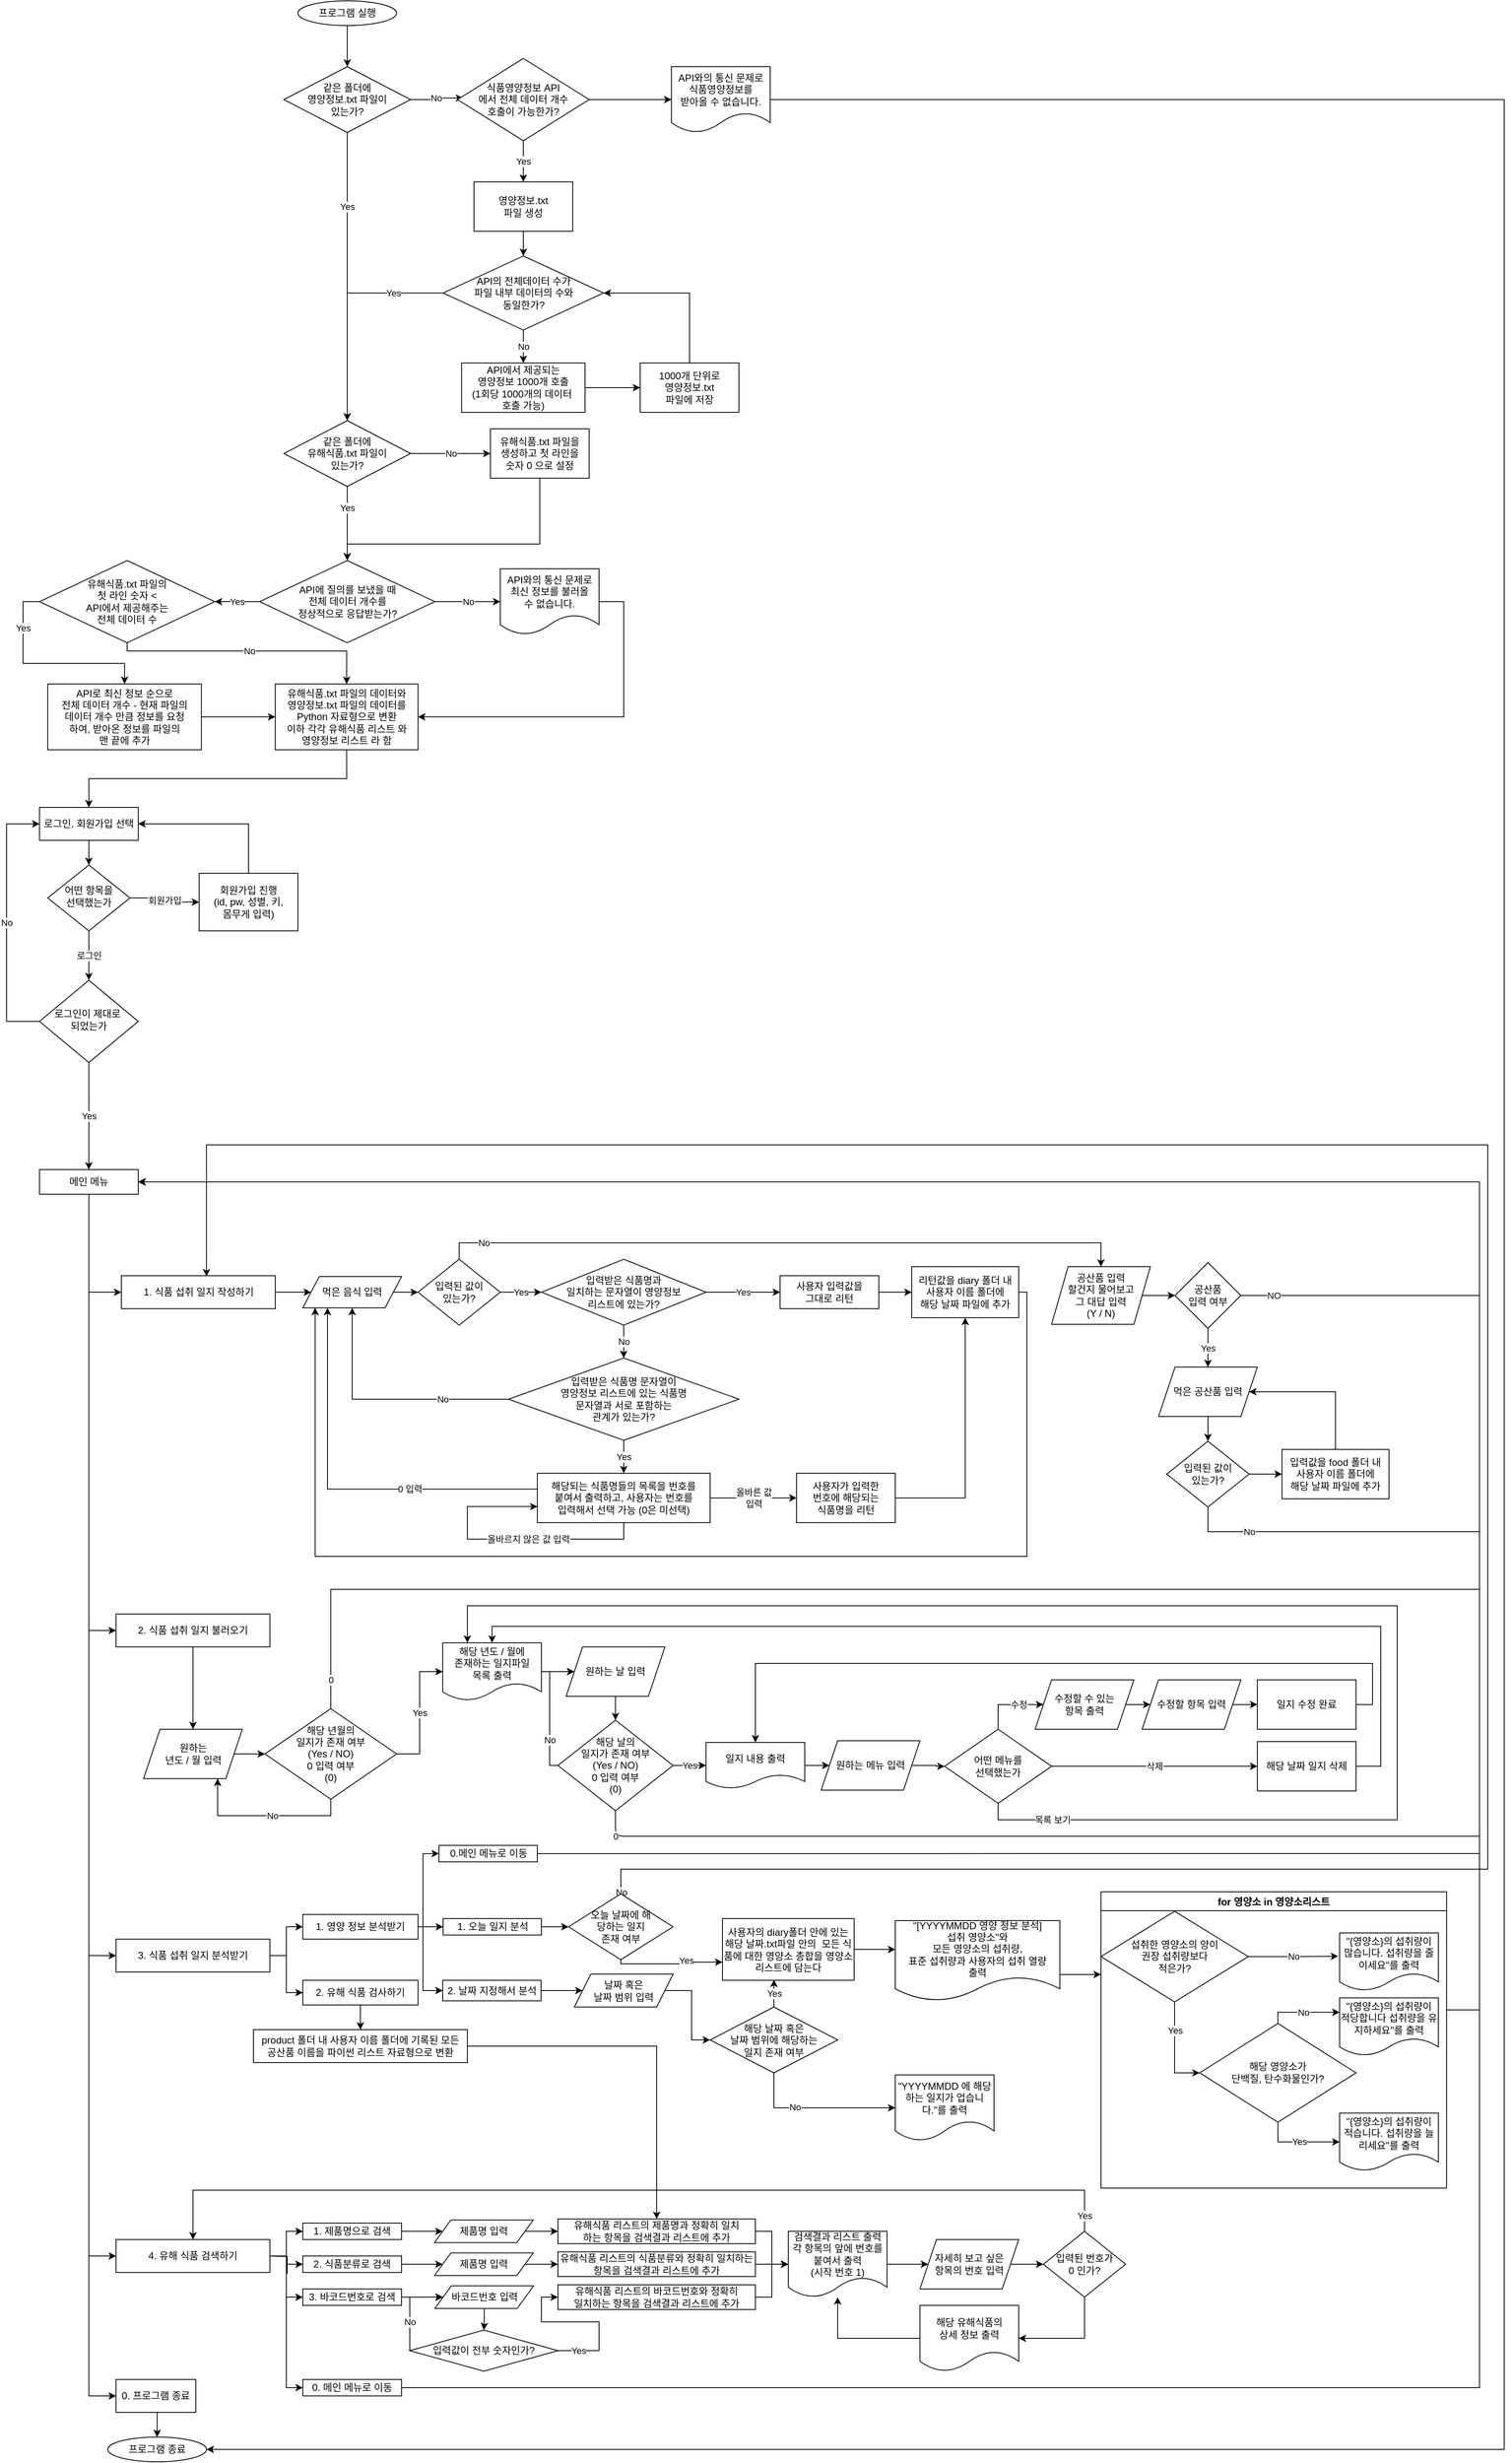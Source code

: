 <mxfile version="13.7.9" type="device"><diagram id="C5RBs43oDa-KdzZeNtuy" name="Page-1"><mxGraphModel dx="2105" dy="548" grid="1" gridSize="10" guides="1" tooltips="1" connect="1" arrows="1" fold="1" page="1" pageScale="1" pageWidth="827" pageHeight="1169" math="0" shadow="0"><root><mxCell id="WIyWlLk6GJQsqaUBKTNV-0"/><mxCell id="WIyWlLk6GJQsqaUBKTNV-1" parent="WIyWlLk6GJQsqaUBKTNV-0"/><mxCell id="NPJ_kvF_19p4aAs6pQiP-2" value="" style="edgeStyle=orthogonalEdgeStyle;rounded=0;orthogonalLoop=1;jettySize=auto;html=1;entryX=0.5;entryY=0;entryDx=0;entryDy=0;" parent="WIyWlLk6GJQsqaUBKTNV-1" source="NPJ_kvF_19p4aAs6pQiP-0" target="sWvDNm4uwDeMdtW4WAiz-0" edge="1"><mxGeometry relative="1" as="geometry"/></mxCell><mxCell id="NPJ_kvF_19p4aAs6pQiP-0" value="프로그램 실행" style="ellipse;whiteSpace=wrap;html=1;" parent="WIyWlLk6GJQsqaUBKTNV-1" vertex="1"><mxGeometry x="354" y="10" width="120" height="30" as="geometry"/></mxCell><mxCell id="NPJ_kvF_19p4aAs6pQiP-4" value="Yes" style="edgeStyle=orthogonalEdgeStyle;rounded=0;orthogonalLoop=1;jettySize=auto;html=1;" parent="WIyWlLk6GJQsqaUBKTNV-1" source="NPJ_kvF_19p4aAs6pQiP-1" target="NPJ_kvF_19p4aAs6pQiP-3" edge="1"><mxGeometry x="-0.428" relative="1" as="geometry"><Array as="points"><mxPoint x="414" y="660"/><mxPoint x="414" y="660"/></Array><mxPoint as="offset"/></mxGeometry></mxCell><mxCell id="NPJ_kvF_19p4aAs6pQiP-8" value="No" style="edgeStyle=orthogonalEdgeStyle;rounded=0;orthogonalLoop=1;jettySize=auto;html=1;" parent="WIyWlLk6GJQsqaUBKTNV-1" source="NPJ_kvF_19p4aAs6pQiP-1" target="NPJ_kvF_19p4aAs6pQiP-7" edge="1"><mxGeometry relative="1" as="geometry"/></mxCell><mxCell id="NPJ_kvF_19p4aAs6pQiP-1" value="같은 폴더에&lt;br&gt;유해식품.txt 파일이&lt;br&gt;있는가?" style="rhombus;whiteSpace=wrap;html=1;" parent="WIyWlLk6GJQsqaUBKTNV-1" vertex="1"><mxGeometry x="337" y="520" width="154" height="80" as="geometry"/></mxCell><mxCell id="NPJ_kvF_19p4aAs6pQiP-11" value="Yes" style="edgeStyle=orthogonalEdgeStyle;rounded=0;orthogonalLoop=1;jettySize=auto;html=1;" parent="WIyWlLk6GJQsqaUBKTNV-1" source="NPJ_kvF_19p4aAs6pQiP-3" target="NPJ_kvF_19p4aAs6pQiP-10" edge="1"><mxGeometry relative="1" as="geometry"><mxPoint as="offset"/></mxGeometry></mxCell><mxCell id="NPJ_kvF_19p4aAs6pQiP-13" value="No" style="edgeStyle=orthogonalEdgeStyle;rounded=0;orthogonalLoop=1;jettySize=auto;html=1;" parent="WIyWlLk6GJQsqaUBKTNV-1" source="NPJ_kvF_19p4aAs6pQiP-3" target="NPJ_kvF_19p4aAs6pQiP-12" edge="1"><mxGeometry relative="1" as="geometry"/></mxCell><mxCell id="NPJ_kvF_19p4aAs6pQiP-3" value="API에 질의를 보냈을 때&lt;br&gt;전체 데이터 개수를&lt;br&gt;정상적으로 응답받는가?" style="rhombus;whiteSpace=wrap;html=1;" parent="WIyWlLk6GJQsqaUBKTNV-1" vertex="1"><mxGeometry x="307.5" y="690" width="213" height="100" as="geometry"/></mxCell><mxCell id="NPJ_kvF_19p4aAs6pQiP-9" style="edgeStyle=orthogonalEdgeStyle;rounded=0;orthogonalLoop=1;jettySize=auto;html=1;exitX=0.5;exitY=1;exitDx=0;exitDy=0;entryX=0.5;entryY=0;entryDx=0;entryDy=0;" parent="WIyWlLk6GJQsqaUBKTNV-1" source="NPJ_kvF_19p4aAs6pQiP-7" target="NPJ_kvF_19p4aAs6pQiP-3" edge="1"><mxGeometry relative="1" as="geometry"><Array as="points"><mxPoint x="648" y="670"/><mxPoint x="414" y="670"/></Array></mxGeometry></mxCell><mxCell id="NPJ_kvF_19p4aAs6pQiP-7" value="유해식품.txt 파일을&lt;br&gt;생성하고 첫 라인을&lt;br&gt;숫자 0 으로 설정" style="whiteSpace=wrap;html=1;" parent="WIyWlLk6GJQsqaUBKTNV-1" vertex="1"><mxGeometry x="588" y="530" width="120" height="60" as="geometry"/></mxCell><mxCell id="NPJ_kvF_19p4aAs6pQiP-15" value="Yes" style="edgeStyle=orthogonalEdgeStyle;rounded=0;orthogonalLoop=1;jettySize=auto;html=1;exitX=0;exitY=0.5;exitDx=0;exitDy=0;" parent="WIyWlLk6GJQsqaUBKTNV-1" source="NPJ_kvF_19p4aAs6pQiP-10" target="NPJ_kvF_19p4aAs6pQiP-14" edge="1"><mxGeometry x="-0.577" relative="1" as="geometry"><mxPoint as="offset"/></mxGeometry></mxCell><mxCell id="NPJ_kvF_19p4aAs6pQiP-19" value="No" style="edgeStyle=orthogonalEdgeStyle;rounded=0;orthogonalLoop=1;jettySize=auto;html=1;exitX=0.5;exitY=1;exitDx=0;exitDy=0;entryX=0.5;entryY=0;entryDx=0;entryDy=0;" parent="WIyWlLk6GJQsqaUBKTNV-1" source="NPJ_kvF_19p4aAs6pQiP-10" target="NPJ_kvF_19p4aAs6pQiP-16" edge="1"><mxGeometry relative="1" as="geometry"><Array as="points"><mxPoint x="147" y="800"/><mxPoint x="413" y="800"/></Array></mxGeometry></mxCell><mxCell id="NPJ_kvF_19p4aAs6pQiP-10" value="유해식품.txt 파일의&lt;br&gt;첫 라인 숫자 &amp;lt;&lt;br&gt;API에서 제공해주는&lt;br&gt;전체 데이터 수" style="rhombus;whiteSpace=wrap;html=1;" parent="WIyWlLk6GJQsqaUBKTNV-1" vertex="1"><mxGeometry x="40" y="690" width="213" height="100" as="geometry"/></mxCell><mxCell id="NPJ_kvF_19p4aAs6pQiP-18" style="edgeStyle=orthogonalEdgeStyle;rounded=0;orthogonalLoop=1;jettySize=auto;html=1;entryX=1;entryY=0.5;entryDx=0;entryDy=0;exitX=1;exitY=0.5;exitDx=0;exitDy=0;" parent="WIyWlLk6GJQsqaUBKTNV-1" source="NPJ_kvF_19p4aAs6pQiP-12" target="NPJ_kvF_19p4aAs6pQiP-16" edge="1"><mxGeometry relative="1" as="geometry"><Array as="points"><mxPoint x="750" y="740"/><mxPoint x="750" y="880"/></Array></mxGeometry></mxCell><mxCell id="NPJ_kvF_19p4aAs6pQiP-12" value="API와의 통신 문제로&lt;br&gt;최신 정보를 불러올&lt;br&gt;수 없습니다." style="shape=document;whiteSpace=wrap;html=1;boundedLbl=1;" parent="WIyWlLk6GJQsqaUBKTNV-1" vertex="1"><mxGeometry x="600" y="700" width="120" height="80" as="geometry"/></mxCell><mxCell id="NPJ_kvF_19p4aAs6pQiP-17" value="" style="edgeStyle=orthogonalEdgeStyle;rounded=0;orthogonalLoop=1;jettySize=auto;html=1;" parent="WIyWlLk6GJQsqaUBKTNV-1" source="NPJ_kvF_19p4aAs6pQiP-14" target="NPJ_kvF_19p4aAs6pQiP-16" edge="1"><mxGeometry relative="1" as="geometry"/></mxCell><mxCell id="NPJ_kvF_19p4aAs6pQiP-14" value="API로 최신 정보 순으로&lt;br&gt;전체 데이터 개수 - 현재 파일의&lt;br&gt;데이터 개수 만큼 정보를 요청&lt;br&gt;하여, 받아온 정보를 파일의&lt;br&gt;맨 끝에 추가" style="whiteSpace=wrap;html=1;" parent="WIyWlLk6GJQsqaUBKTNV-1" vertex="1"><mxGeometry x="50.0" y="840" width="186.75" height="80" as="geometry"/></mxCell><mxCell id="P_HfIz-ZIOKGO2s2vaxZ-14" style="edgeStyle=orthogonalEdgeStyle;rounded=0;orthogonalLoop=1;jettySize=auto;html=1;exitX=0.5;exitY=1;exitDx=0;exitDy=0;entryX=0.5;entryY=0;entryDx=0;entryDy=0;" parent="WIyWlLk6GJQsqaUBKTNV-1" source="NPJ_kvF_19p4aAs6pQiP-16" target="P_HfIz-ZIOKGO2s2vaxZ-11" edge="1"><mxGeometry relative="1" as="geometry"/></mxCell><mxCell id="NPJ_kvF_19p4aAs6pQiP-16" value="유해식품.txt 파일의 데이터와&lt;br&gt;영양정보.txt 파일의 데이터를&lt;br&gt;Python 자료형으로 변환&lt;br&gt;이하 각각 유해식품 리스트 와&lt;br&gt;영양정보 리스트 라 함" style="whiteSpace=wrap;html=1;" parent="WIyWlLk6GJQsqaUBKTNV-1" vertex="1"><mxGeometry x="326.51" y="840" width="173.49" height="80" as="geometry"/></mxCell><mxCell id="NPJ_kvF_19p4aAs6pQiP-27" style="edgeStyle=orthogonalEdgeStyle;rounded=0;orthogonalLoop=1;jettySize=auto;html=1;exitX=0.5;exitY=1;exitDx=0;exitDy=0;entryX=0;entryY=0.5;entryDx=0;entryDy=0;" parent="WIyWlLk6GJQsqaUBKTNV-1" source="NPJ_kvF_19p4aAs6pQiP-20" target="NPJ_kvF_19p4aAs6pQiP-26" edge="1"><mxGeometry relative="1" as="geometry"/></mxCell><mxCell id="sWvDNm4uwDeMdtW4WAiz-22" style="edgeStyle=orthogonalEdgeStyle;rounded=0;orthogonalLoop=1;jettySize=auto;html=1;exitX=0.5;exitY=1;exitDx=0;exitDy=0;entryX=0;entryY=0.5;entryDx=0;entryDy=0;" parent="WIyWlLk6GJQsqaUBKTNV-1" source="NPJ_kvF_19p4aAs6pQiP-20" target="NPJ_kvF_19p4aAs6pQiP-22" edge="1"><mxGeometry relative="1" as="geometry"/></mxCell><mxCell id="NPJ_kvF_19p4aAs6pQiP-20" value="메인 메뉴" style="whiteSpace=wrap;html=1;" parent="WIyWlLk6GJQsqaUBKTNV-1" vertex="1"><mxGeometry x="40" y="1430" width="120" height="30" as="geometry"/></mxCell><mxCell id="sWvDNm4uwDeMdtW4WAiz-159" value="" style="edgeStyle=orthogonalEdgeStyle;rounded=0;orthogonalLoop=1;jettySize=auto;html=1;" parent="WIyWlLk6GJQsqaUBKTNV-1" source="NPJ_kvF_19p4aAs6pQiP-22" target="sWvDNm4uwDeMdtW4WAiz-158" edge="1"><mxGeometry relative="1" as="geometry"/></mxCell><mxCell id="NPJ_kvF_19p4aAs6pQiP-22" value="1. 식품 섭취 일지 작성하기" style="whiteSpace=wrap;html=1;" parent="WIyWlLk6GJQsqaUBKTNV-1" vertex="1"><mxGeometry x="139.51" y="1559" width="187" height="40" as="geometry"/></mxCell><mxCell id="NPJ_kvF_19p4aAs6pQiP-35" style="edgeStyle=orthogonalEdgeStyle;rounded=0;orthogonalLoop=1;jettySize=auto;html=1;entryX=0;entryY=0.5;entryDx=0;entryDy=0;" parent="WIyWlLk6GJQsqaUBKTNV-1" target="NPJ_kvF_19p4aAs6pQiP-34" edge="1"><mxGeometry relative="1" as="geometry"><mxPoint x="320" y="2750.029" as="sourcePoint"/></mxGeometry></mxCell><mxCell id="NPJ_kvF_19p4aAs6pQiP-37" style="edgeStyle=orthogonalEdgeStyle;rounded=0;orthogonalLoop=1;jettySize=auto;html=1;entryX=0;entryY=0.5;entryDx=0;entryDy=0;" parent="WIyWlLk6GJQsqaUBKTNV-1" target="NPJ_kvF_19p4aAs6pQiP-36" edge="1"><mxGeometry relative="1" as="geometry"><mxPoint x="320" y="2750.029" as="sourcePoint"/></mxGeometry></mxCell><mxCell id="NPJ_kvF_19p4aAs6pQiP-39" style="edgeStyle=orthogonalEdgeStyle;rounded=0;orthogonalLoop=1;jettySize=auto;html=1;entryX=0;entryY=0.5;entryDx=0;entryDy=0;exitX=1;exitY=0.5;exitDx=0;exitDy=0;" parent="WIyWlLk6GJQsqaUBKTNV-1" source="P_HfIz-ZIOKGO2s2vaxZ-17" target="NPJ_kvF_19p4aAs6pQiP-38" edge="1"><mxGeometry relative="1" as="geometry"><mxPoint x="320" y="2750.029" as="sourcePoint"/></mxGeometry></mxCell><mxCell id="NPJ_kvF_19p4aAs6pQiP-29" style="edgeStyle=orthogonalEdgeStyle;rounded=0;orthogonalLoop=1;jettySize=auto;html=1;exitX=0.5;exitY=1;exitDx=0;exitDy=0;entryX=0.5;entryY=0;entryDx=0;entryDy=0;" parent="WIyWlLk6GJQsqaUBKTNV-1" source="NPJ_kvF_19p4aAs6pQiP-26" target="NPJ_kvF_19p4aAs6pQiP-28" edge="1"><mxGeometry relative="1" as="geometry"/></mxCell><mxCell id="NPJ_kvF_19p4aAs6pQiP-26" value="0. 프로그램 종료" style="whiteSpace=wrap;html=1;" parent="WIyWlLk6GJQsqaUBKTNV-1" vertex="1"><mxGeometry x="133" y="2900" width="97" height="40" as="geometry"/></mxCell><mxCell id="NPJ_kvF_19p4aAs6pQiP-28" value="프로그램 종료" style="ellipse;whiteSpace=wrap;html=1;" parent="WIyWlLk6GJQsqaUBKTNV-1" vertex="1"><mxGeometry x="123" y="2970" width="120" height="30" as="geometry"/></mxCell><mxCell id="sWvDNm4uwDeMdtW4WAiz-57" style="edgeStyle=orthogonalEdgeStyle;rounded=0;orthogonalLoop=1;jettySize=auto;html=1;entryX=0;entryY=0.5;entryDx=0;entryDy=0;" parent="WIyWlLk6GJQsqaUBKTNV-1" source="NPJ_kvF_19p4aAs6pQiP-30" target="sWvDNm4uwDeMdtW4WAiz-54" edge="1"><mxGeometry relative="1" as="geometry"/></mxCell><mxCell id="NPJ_kvF_19p4aAs6pQiP-30" value="1. 제품명으로 검색" style="whiteSpace=wrap;html=1;" parent="WIyWlLk6GJQsqaUBKTNV-1" vertex="1"><mxGeometry x="360" y="2710" width="120" height="20" as="geometry"/></mxCell><mxCell id="sWvDNm4uwDeMdtW4WAiz-59" style="edgeStyle=orthogonalEdgeStyle;rounded=0;orthogonalLoop=1;jettySize=auto;html=1;entryX=0;entryY=0.5;entryDx=0;entryDy=0;" parent="WIyWlLk6GJQsqaUBKTNV-1" source="NPJ_kvF_19p4aAs6pQiP-34" target="sWvDNm4uwDeMdtW4WAiz-55" edge="1"><mxGeometry relative="1" as="geometry"/></mxCell><mxCell id="NPJ_kvF_19p4aAs6pQiP-34" value="2. 식품분류로 검색" style="whiteSpace=wrap;html=1;" parent="WIyWlLk6GJQsqaUBKTNV-1" vertex="1"><mxGeometry x="360" y="2750" width="120" height="20" as="geometry"/></mxCell><mxCell id="sWvDNm4uwDeMdtW4WAiz-65" style="edgeStyle=orthogonalEdgeStyle;rounded=0;orthogonalLoop=1;jettySize=auto;html=1;exitX=1;exitY=0.5;exitDx=0;exitDy=0;" parent="WIyWlLk6GJQsqaUBKTNV-1" source="NPJ_kvF_19p4aAs6pQiP-36" edge="1"><mxGeometry relative="1" as="geometry"><mxPoint x="530" y="2799.862" as="targetPoint"/></mxGeometry></mxCell><mxCell id="NPJ_kvF_19p4aAs6pQiP-36" value="3. 바코드번호로 검색" style="whiteSpace=wrap;html=1;" parent="WIyWlLk6GJQsqaUBKTNV-1" vertex="1"><mxGeometry x="360" y="2790" width="120" height="20" as="geometry"/></mxCell><mxCell id="NPJ_kvF_19p4aAs6pQiP-40" style="edgeStyle=orthogonalEdgeStyle;rounded=0;orthogonalLoop=1;jettySize=auto;html=1;entryX=1;entryY=0.5;entryDx=0;entryDy=0;exitX=1;exitY=0.5;exitDx=0;exitDy=0;" parent="WIyWlLk6GJQsqaUBKTNV-1" source="NPJ_kvF_19p4aAs6pQiP-38" target="NPJ_kvF_19p4aAs6pQiP-20" edge="1"><mxGeometry relative="1" as="geometry"><Array as="points"><mxPoint x="1790" y="2910"/><mxPoint x="1790" y="1445"/></Array></mxGeometry></mxCell><mxCell id="NPJ_kvF_19p4aAs6pQiP-38" value="0. 메인 메뉴로 이동" style="whiteSpace=wrap;html=1;" parent="WIyWlLk6GJQsqaUBKTNV-1" vertex="1"><mxGeometry x="360" y="2900" width="120" height="20" as="geometry"/></mxCell><mxCell id="NPJ_kvF_19p4aAs6pQiP-56" value="Yes" style="edgeStyle=orthogonalEdgeStyle;rounded=0;orthogonalLoop=1;jettySize=auto;html=1;entryX=0;entryY=0.5;entryDx=0;entryDy=0;" parent="WIyWlLk6GJQsqaUBKTNV-1" source="NPJ_kvF_19p4aAs6pQiP-54" target="NPJ_kvF_19p4aAs6pQiP-65" edge="1"><mxGeometry relative="1" as="geometry"><mxPoint x="960" y="1579" as="targetPoint"/></mxGeometry></mxCell><mxCell id="NPJ_kvF_19p4aAs6pQiP-63" value="No" style="edgeStyle=orthogonalEdgeStyle;rounded=0;orthogonalLoop=1;jettySize=auto;html=1;" parent="WIyWlLk6GJQsqaUBKTNV-1" source="NPJ_kvF_19p4aAs6pQiP-54" target="NPJ_kvF_19p4aAs6pQiP-62" edge="1"><mxGeometry relative="1" as="geometry"/></mxCell><mxCell id="NPJ_kvF_19p4aAs6pQiP-54" value="입력받은 식품명과&lt;br&gt;일치하는 문자열이 영양정보&lt;br&gt;리스트에 있는가?" style="rhombus;whiteSpace=wrap;html=1;" parent="WIyWlLk6GJQsqaUBKTNV-1" vertex="1"><mxGeometry x="650" y="1539" width="200" height="80" as="geometry"/></mxCell><mxCell id="sWvDNm4uwDeMdtW4WAiz-167" style="edgeStyle=orthogonalEdgeStyle;rounded=0;orthogonalLoop=1;jettySize=auto;html=1;exitX=1;exitY=0.5;exitDx=0;exitDy=0;entryX=0.125;entryY=1;entryDx=0;entryDy=0;entryPerimeter=0;" parent="WIyWlLk6GJQsqaUBKTNV-1" source="NPJ_kvF_19p4aAs6pQiP-55" target="sWvDNm4uwDeMdtW4WAiz-158" edge="1"><mxGeometry relative="1" as="geometry"><Array as="points"><mxPoint x="1240" y="1579"/><mxPoint x="1240" y="1900"/><mxPoint x="375" y="1900"/></Array></mxGeometry></mxCell><mxCell id="NPJ_kvF_19p4aAs6pQiP-55" value="리턴값을 diary 폴더 내&lt;br&gt;사용자 이름 폴더에&lt;br&gt;해당 날짜 파일에 추가" style="whiteSpace=wrap;html=1;" parent="WIyWlLk6GJQsqaUBKTNV-1" vertex="1"><mxGeometry x="1100" y="1548" width="130" height="62" as="geometry"/></mxCell><mxCell id="NPJ_kvF_19p4aAs6pQiP-61" value="Yes" style="edgeStyle=orthogonalEdgeStyle;rounded=0;orthogonalLoop=1;jettySize=auto;html=1;entryX=0;entryY=0.5;entryDx=0;entryDy=0;" parent="WIyWlLk6GJQsqaUBKTNV-1" source="sWvDNm4uwDeMdtW4WAiz-160" target="NPJ_kvF_19p4aAs6pQiP-54" edge="1"><mxGeometry relative="1" as="geometry"><mxPoint x="620" y="1579" as="sourcePoint"/></mxGeometry></mxCell><mxCell id="NPJ_kvF_19p4aAs6pQiP-64" value="No" style="edgeStyle=orthogonalEdgeStyle;rounded=0;orthogonalLoop=1;jettySize=auto;html=1;exitX=0;exitY=0.5;exitDx=0;exitDy=0;entryX=0.5;entryY=1;entryDx=0;entryDy=0;" parent="WIyWlLk6GJQsqaUBKTNV-1" source="NPJ_kvF_19p4aAs6pQiP-62" target="sWvDNm4uwDeMdtW4WAiz-158" edge="1"><mxGeometry x="-0.468" relative="1" as="geometry"><mxPoint x="560" y="1594" as="targetPoint"/><mxPoint as="offset"/></mxGeometry></mxCell><mxCell id="NPJ_kvF_19p4aAs6pQiP-69" value="Yes" style="edgeStyle=orthogonalEdgeStyle;rounded=0;orthogonalLoop=1;jettySize=auto;html=1;" parent="WIyWlLk6GJQsqaUBKTNV-1" source="NPJ_kvF_19p4aAs6pQiP-62" target="NPJ_kvF_19p4aAs6pQiP-68" edge="1"><mxGeometry relative="1" as="geometry"/></mxCell><mxCell id="NPJ_kvF_19p4aAs6pQiP-62" value="입력받은 식품명 문자열이&lt;br&gt;영양정보 리스트에 있는 식품명&lt;br&gt;문자열과 서로 포함하는&lt;br&gt;관계가 있는가?" style="rhombus;whiteSpace=wrap;html=1;" parent="WIyWlLk6GJQsqaUBKTNV-1" vertex="1"><mxGeometry x="610" y="1659" width="280" height="100" as="geometry"/></mxCell><mxCell id="NPJ_kvF_19p4aAs6pQiP-66" style="edgeStyle=orthogonalEdgeStyle;rounded=0;orthogonalLoop=1;jettySize=auto;html=1;entryX=0;entryY=0.5;entryDx=0;entryDy=0;" parent="WIyWlLk6GJQsqaUBKTNV-1" source="NPJ_kvF_19p4aAs6pQiP-65" target="NPJ_kvF_19p4aAs6pQiP-55" edge="1"><mxGeometry relative="1" as="geometry"/></mxCell><mxCell id="NPJ_kvF_19p4aAs6pQiP-65" value="사용자 입력값을&lt;br&gt;그대로 리턴" style="whiteSpace=wrap;html=1;" parent="WIyWlLk6GJQsqaUBKTNV-1" vertex="1"><mxGeometry x="940" y="1559" width="120" height="40" as="geometry"/></mxCell><mxCell id="NPJ_kvF_19p4aAs6pQiP-70" value="0 입력" style="edgeStyle=orthogonalEdgeStyle;rounded=0;orthogonalLoop=1;jettySize=auto;html=1;entryX=0.25;entryY=1;entryDx=0;entryDy=0;exitX=-0.001;exitY=0.321;exitDx=0;exitDy=0;exitPerimeter=0;" parent="WIyWlLk6GJQsqaUBKTNV-1" source="NPJ_kvF_19p4aAs6pQiP-68" target="sWvDNm4uwDeMdtW4WAiz-158" edge="1"><mxGeometry x="-0.348" relative="1" as="geometry"><mxPoint x="530" y="1594" as="targetPoint"/><mxPoint as="offset"/></mxGeometry></mxCell><mxCell id="NPJ_kvF_19p4aAs6pQiP-73" value="올바르지 않은 값 입력" style="edgeStyle=orthogonalEdgeStyle;rounded=0;orthogonalLoop=1;jettySize=auto;html=1;exitX=0.5;exitY=1;exitDx=0;exitDy=0;entryX=0.001;entryY=0.674;entryDx=0;entryDy=0;entryPerimeter=0;" parent="WIyWlLk6GJQsqaUBKTNV-1" source="NPJ_kvF_19p4aAs6pQiP-68" target="NPJ_kvF_19p4aAs6pQiP-68" edge="1"><mxGeometry x="-0.187" relative="1" as="geometry"><mxPoint x="620" y="1839" as="targetPoint"/><Array as="points"><mxPoint x="750" y="1879"/><mxPoint x="560" y="1879"/><mxPoint x="560" y="1839"/></Array><mxPoint as="offset"/></mxGeometry></mxCell><mxCell id="NPJ_kvF_19p4aAs6pQiP-75" value="올바른 값&lt;br&gt;입력" style="edgeStyle=orthogonalEdgeStyle;rounded=0;orthogonalLoop=1;jettySize=auto;html=1;" parent="WIyWlLk6GJQsqaUBKTNV-1" source="NPJ_kvF_19p4aAs6pQiP-68" target="NPJ_kvF_19p4aAs6pQiP-74" edge="1"><mxGeometry relative="1" as="geometry"/></mxCell><mxCell id="NPJ_kvF_19p4aAs6pQiP-68" value="해당되는 식품명들의 목록을 번호를&lt;br&gt;붙여서 출력하고, 사용자는 번호를&lt;br&gt;입력해서 선택 가능 (0은 미선택)" style="whiteSpace=wrap;html=1;" parent="WIyWlLk6GJQsqaUBKTNV-1" vertex="1"><mxGeometry x="645" y="1799" width="210" height="60" as="geometry"/></mxCell><mxCell id="NPJ_kvF_19p4aAs6pQiP-76" style="edgeStyle=orthogonalEdgeStyle;rounded=0;orthogonalLoop=1;jettySize=auto;html=1;entryX=0.5;entryY=1;entryDx=0;entryDy=0;" parent="WIyWlLk6GJQsqaUBKTNV-1" source="NPJ_kvF_19p4aAs6pQiP-74" target="NPJ_kvF_19p4aAs6pQiP-55" edge="1"><mxGeometry relative="1" as="geometry"/></mxCell><mxCell id="NPJ_kvF_19p4aAs6pQiP-74" value="사용자가 입력한&lt;br&gt;번호에 해당되는&lt;br&gt;식품명을 리턴" style="whiteSpace=wrap;html=1;" parent="WIyWlLk6GJQsqaUBKTNV-1" vertex="1"><mxGeometry x="960" y="1799" width="120" height="60" as="geometry"/></mxCell><mxCell id="P_HfIz-ZIOKGO2s2vaxZ-2" value="회원가입" style="edgeStyle=orthogonalEdgeStyle;rounded=0;orthogonalLoop=1;jettySize=auto;html=1;entryX=0;entryY=0.5;entryDx=0;entryDy=0;" parent="WIyWlLk6GJQsqaUBKTNV-1" source="P_HfIz-ZIOKGO2s2vaxZ-3" target="sWvDNm4uwDeMdtW4WAiz-2" edge="1"><mxGeometry relative="1" as="geometry"><mxPoint x="270" y="1090" as="targetPoint"/></mxGeometry></mxCell><mxCell id="sWvDNm4uwDeMdtW4WAiz-3" value="로그인" style="edgeStyle=orthogonalEdgeStyle;rounded=0;orthogonalLoop=1;jettySize=auto;html=1;exitX=0.5;exitY=1;exitDx=0;exitDy=0;entryX=0.5;entryY=0;entryDx=0;entryDy=0;" parent="WIyWlLk6GJQsqaUBKTNV-1" source="P_HfIz-ZIOKGO2s2vaxZ-3" target="P_HfIz-ZIOKGO2s2vaxZ-8" edge="1"><mxGeometry relative="1" as="geometry"/></mxCell><mxCell id="P_HfIz-ZIOKGO2s2vaxZ-3" value="어떤 항목을&lt;br&gt;선택했는가" style="rhombus;whiteSpace=wrap;html=1;shadow=0;fontFamily=Helvetica;fontSize=12;align=center;strokeWidth=1;spacing=6;spacingTop=-4;" parent="WIyWlLk6GJQsqaUBKTNV-1" vertex="1"><mxGeometry x="50" y="1060" width="100" height="80" as="geometry"/></mxCell><mxCell id="P_HfIz-ZIOKGO2s2vaxZ-4" style="edgeStyle=orthogonalEdgeStyle;rounded=0;orthogonalLoop=1;jettySize=auto;html=1;exitX=0.5;exitY=0;exitDx=0;exitDy=0;entryX=1;entryY=0.5;entryDx=0;entryDy=0;" parent="WIyWlLk6GJQsqaUBKTNV-1" source="sWvDNm4uwDeMdtW4WAiz-2" target="P_HfIz-ZIOKGO2s2vaxZ-11" edge="1"><mxGeometry relative="1" as="geometry"><mxPoint x="330" y="1070" as="sourcePoint"/></mxGeometry></mxCell><mxCell id="P_HfIz-ZIOKGO2s2vaxZ-6" value="No" style="edgeStyle=orthogonalEdgeStyle;rounded=0;orthogonalLoop=1;jettySize=auto;html=1;exitX=0;exitY=0.5;exitDx=0;exitDy=0;entryX=0;entryY=0.5;entryDx=0;entryDy=0;" parent="WIyWlLk6GJQsqaUBKTNV-1" source="P_HfIz-ZIOKGO2s2vaxZ-8" target="P_HfIz-ZIOKGO2s2vaxZ-11" edge="1"><mxGeometry relative="1" as="geometry"><Array as="points"><mxPoint y="1250"/><mxPoint y="1010"/></Array></mxGeometry></mxCell><mxCell id="P_HfIz-ZIOKGO2s2vaxZ-7" value="Yes" style="edgeStyle=orthogonalEdgeStyle;rounded=0;orthogonalLoop=1;jettySize=auto;html=1;exitX=0.5;exitY=1;exitDx=0;exitDy=0;entryX=0.5;entryY=0;entryDx=0;entryDy=0;" parent="WIyWlLk6GJQsqaUBKTNV-1" source="P_HfIz-ZIOKGO2s2vaxZ-8" target="NPJ_kvF_19p4aAs6pQiP-20" edge="1"><mxGeometry relative="1" as="geometry"><mxPoint x="100" y="800" as="targetPoint"/></mxGeometry></mxCell><mxCell id="P_HfIz-ZIOKGO2s2vaxZ-8" value="로그인이 제대로&amp;nbsp;&lt;br&gt;되었는가" style="rhombus;whiteSpace=wrap;html=1;shadow=0;fontFamily=Helvetica;fontSize=12;align=center;strokeWidth=1;spacing=6;spacingTop=-4;" parent="WIyWlLk6GJQsqaUBKTNV-1" vertex="1"><mxGeometry x="40" y="1200" width="120" height="100" as="geometry"/></mxCell><mxCell id="P_HfIz-ZIOKGO2s2vaxZ-10" style="edgeStyle=orthogonalEdgeStyle;rounded=0;orthogonalLoop=1;jettySize=auto;html=1;exitX=0.5;exitY=1;exitDx=0;exitDy=0;entryX=0.5;entryY=0;entryDx=0;entryDy=0;" parent="WIyWlLk6GJQsqaUBKTNV-1" source="P_HfIz-ZIOKGO2s2vaxZ-11" target="P_HfIz-ZIOKGO2s2vaxZ-3" edge="1"><mxGeometry relative="1" as="geometry"/></mxCell><mxCell id="P_HfIz-ZIOKGO2s2vaxZ-11" value="로그인, 회원가입 선택" style="rounded=1;whiteSpace=wrap;html=1;fontSize=12;glass=0;strokeWidth=1;shadow=0;arcSize=0;" parent="WIyWlLk6GJQsqaUBKTNV-1" vertex="1"><mxGeometry x="40" y="990" width="120" height="40" as="geometry"/></mxCell><mxCell id="sWvDNm4uwDeMdtW4WAiz-181" style="edgeStyle=orthogonalEdgeStyle;rounded=0;orthogonalLoop=1;jettySize=auto;html=1;exitX=0.5;exitY=1;exitDx=0;exitDy=0;entryX=0.5;entryY=0;entryDx=0;entryDy=0;" parent="WIyWlLk6GJQsqaUBKTNV-1" source="P_HfIz-ZIOKGO2s2vaxZ-15" target="sWvDNm4uwDeMdtW4WAiz-98" edge="1"><mxGeometry relative="1" as="geometry"/></mxCell><mxCell id="P_HfIz-ZIOKGO2s2vaxZ-15" value="2. 식품 섭취 일지 불러오기" style="whiteSpace=wrap;html=1;" parent="WIyWlLk6GJQsqaUBKTNV-1" vertex="1"><mxGeometry x="133" y="1970" width="187" height="40" as="geometry"/></mxCell><mxCell id="P_HfIz-ZIOKGO2s2vaxZ-16" value="" style="edgeStyle=orthogonalEdgeStyle;rounded=0;orthogonalLoop=1;jettySize=auto;html=1;exitX=0.5;exitY=1;exitDx=0;exitDy=0;entryX=0;entryY=0.5;entryDx=0;entryDy=0;" parent="WIyWlLk6GJQsqaUBKTNV-1" source="NPJ_kvF_19p4aAs6pQiP-20" target="P_HfIz-ZIOKGO2s2vaxZ-15" edge="1"><mxGeometry relative="1" as="geometry"><Array as="points"><mxPoint x="100" y="1990"/></Array></mxGeometry></mxCell><mxCell id="P_HfIz-ZIOKGO2s2vaxZ-22" style="edgeStyle=orthogonalEdgeStyle;rounded=0;orthogonalLoop=1;jettySize=auto;html=1;exitX=1;exitY=0.5;exitDx=0;exitDy=0;entryX=0;entryY=0.5;entryDx=0;entryDy=0;" parent="WIyWlLk6GJQsqaUBKTNV-1" source="P_HfIz-ZIOKGO2s2vaxZ-17" target="NPJ_kvF_19p4aAs6pQiP-30" edge="1"><mxGeometry relative="1" as="geometry"/></mxCell><mxCell id="P_HfIz-ZIOKGO2s2vaxZ-17" value="4. 유해 식품 검색하기" style="whiteSpace=wrap;html=1;" parent="WIyWlLk6GJQsqaUBKTNV-1" vertex="1"><mxGeometry x="133" y="2730" width="187" height="40" as="geometry"/></mxCell><mxCell id="P_HfIz-ZIOKGO2s2vaxZ-18" value="" style="edgeStyle=orthogonalEdgeStyle;rounded=0;orthogonalLoop=1;jettySize=auto;html=1;exitX=0.5;exitY=1;exitDx=0;exitDy=0;entryX=0;entryY=0.5;entryDx=0;entryDy=0;" parent="WIyWlLk6GJQsqaUBKTNV-1" source="NPJ_kvF_19p4aAs6pQiP-20" target="P_HfIz-ZIOKGO2s2vaxZ-17" edge="1"><mxGeometry relative="1" as="geometry"><Array as="points"><mxPoint x="100" y="2750"/></Array></mxGeometry></mxCell><mxCell id="sWvDNm4uwDeMdtW4WAiz-87" value="" style="edgeStyle=orthogonalEdgeStyle;rounded=0;orthogonalLoop=1;jettySize=auto;html=1;" parent="WIyWlLk6GJQsqaUBKTNV-1" source="P_HfIz-ZIOKGO2s2vaxZ-23" target="sWvDNm4uwDeMdtW4WAiz-86" edge="1"><mxGeometry relative="1" as="geometry"/></mxCell><mxCell id="sWvDNm4uwDeMdtW4WAiz-89" style="edgeStyle=orthogonalEdgeStyle;rounded=0;orthogonalLoop=1;jettySize=auto;html=1;entryX=0;entryY=0.5;entryDx=0;entryDy=0;" parent="WIyWlLk6GJQsqaUBKTNV-1" source="P_HfIz-ZIOKGO2s2vaxZ-23" target="sWvDNm4uwDeMdtW4WAiz-88" edge="1"><mxGeometry relative="1" as="geometry"/></mxCell><mxCell id="P_HfIz-ZIOKGO2s2vaxZ-23" value="3. 식품 섭취 일지 분석받기" style="whiteSpace=wrap;html=1;" parent="WIyWlLk6GJQsqaUBKTNV-1" vertex="1"><mxGeometry x="133" y="2365" width="187" height="40" as="geometry"/></mxCell><mxCell id="P_HfIz-ZIOKGO2s2vaxZ-24" value="" style="edgeStyle=orthogonalEdgeStyle;rounded=0;orthogonalLoop=1;jettySize=auto;html=1;exitX=0.5;exitY=1;exitDx=0;exitDy=0;entryX=0;entryY=0.5;entryDx=0;entryDy=0;" parent="WIyWlLk6GJQsqaUBKTNV-1" source="NPJ_kvF_19p4aAs6pQiP-20" target="P_HfIz-ZIOKGO2s2vaxZ-23" edge="1"><mxGeometry relative="1" as="geometry"><Array as="points"><mxPoint x="100" y="2385"/></Array></mxGeometry></mxCell><mxCell id="sWvDNm4uwDeMdtW4WAiz-4" value="Yes" style="edgeStyle=orthogonalEdgeStyle;rounded=0;orthogonalLoop=1;jettySize=auto;html=1;entryX=0.5;entryY=0;entryDx=0;entryDy=0;" parent="WIyWlLk6GJQsqaUBKTNV-1" source="sWvDNm4uwDeMdtW4WAiz-0" target="NPJ_kvF_19p4aAs6pQiP-1" edge="1"><mxGeometry x="-0.486" relative="1" as="geometry"><mxPoint as="offset"/></mxGeometry></mxCell><mxCell id="sWvDNm4uwDeMdtW4WAiz-6" value="No" style="edgeStyle=orthogonalEdgeStyle;rounded=0;orthogonalLoop=1;jettySize=auto;html=1;entryX=0.043;entryY=0.481;entryDx=0;entryDy=0;entryPerimeter=0;" parent="WIyWlLk6GJQsqaUBKTNV-1" source="sWvDNm4uwDeMdtW4WAiz-0" target="sWvDNm4uwDeMdtW4WAiz-33" edge="1"><mxGeometry relative="1" as="geometry"><mxPoint x="578" y="130.0" as="targetPoint"/></mxGeometry></mxCell><mxCell id="sWvDNm4uwDeMdtW4WAiz-0" value="같은 폴더에&lt;br&gt;영양정보.txt 파일이&lt;br&gt;있는가?" style="rhombus;whiteSpace=wrap;html=1;" parent="WIyWlLk6GJQsqaUBKTNV-1" vertex="1"><mxGeometry x="337" y="90" width="154" height="80" as="geometry"/></mxCell><mxCell id="sWvDNm4uwDeMdtW4WAiz-2" value="회원가입 진행&lt;br&gt;(id, pw, 성별, 키, &lt;br&gt;몸무게 입력)" style="rounded=1;whiteSpace=wrap;html=1;fontSize=12;glass=0;strokeWidth=1;shadow=0;arcSize=0;" parent="WIyWlLk6GJQsqaUBKTNV-1" vertex="1"><mxGeometry x="234" y="1070" width="120" height="70" as="geometry"/></mxCell><mxCell id="sWvDNm4uwDeMdtW4WAiz-42" value="Yes" style="edgeStyle=orthogonalEdgeStyle;rounded=0;orthogonalLoop=1;jettySize=auto;html=1;entryX=0.5;entryY=0;entryDx=0;entryDy=0;" parent="WIyWlLk6GJQsqaUBKTNV-1" source="sWvDNm4uwDeMdtW4WAiz-25" target="NPJ_kvF_19p4aAs6pQiP-1" edge="1"><mxGeometry x="-0.554" relative="1" as="geometry"><mxPoint as="offset"/></mxGeometry></mxCell><mxCell id="sWvDNm4uwDeMdtW4WAiz-43" value="No" style="edgeStyle=orthogonalEdgeStyle;rounded=0;orthogonalLoop=1;jettySize=auto;html=1;entryX=0.5;entryY=0;entryDx=0;entryDy=0;" parent="WIyWlLk6GJQsqaUBKTNV-1" source="sWvDNm4uwDeMdtW4WAiz-25" target="sWvDNm4uwDeMdtW4WAiz-40" edge="1"><mxGeometry relative="1" as="geometry"><mxPoint as="offset"/></mxGeometry></mxCell><mxCell id="sWvDNm4uwDeMdtW4WAiz-25" value="API의 전체데이터 수가&lt;br&gt;파일 내부 데이터의 수와&lt;br&gt;동일한가?" style="rhombus;whiteSpace=wrap;html=1;" parent="WIyWlLk6GJQsqaUBKTNV-1" vertex="1"><mxGeometry x="530.5" y="320" width="195" height="90" as="geometry"/></mxCell><mxCell id="sWvDNm4uwDeMdtW4WAiz-45" style="edgeStyle=orthogonalEdgeStyle;rounded=0;orthogonalLoop=1;jettySize=auto;html=1;entryX=1;entryY=0.5;entryDx=0;entryDy=0;exitX=0.5;exitY=0;exitDx=0;exitDy=0;" parent="WIyWlLk6GJQsqaUBKTNV-1" source="sWvDNm4uwDeMdtW4WAiz-26" target="sWvDNm4uwDeMdtW4WAiz-25" edge="1"><mxGeometry relative="1" as="geometry"><Array as="points"><mxPoint x="830" y="365"/></Array></mxGeometry></mxCell><mxCell id="sWvDNm4uwDeMdtW4WAiz-26" value="1000개 단위로&lt;br&gt;영양정보.txt&lt;br&gt;파일에 저장" style="rounded=0;whiteSpace=wrap;html=1;" parent="WIyWlLk6GJQsqaUBKTNV-1" vertex="1"><mxGeometry x="770" y="450" width="120" height="60" as="geometry"/></mxCell><mxCell id="sWvDNm4uwDeMdtW4WAiz-35" value="Yes" style="edgeStyle=orthogonalEdgeStyle;rounded=0;orthogonalLoop=1;jettySize=auto;html=1;" parent="WIyWlLk6GJQsqaUBKTNV-1" source="sWvDNm4uwDeMdtW4WAiz-33" target="sWvDNm4uwDeMdtW4WAiz-34" edge="1"><mxGeometry relative="1" as="geometry"/></mxCell><mxCell id="sWvDNm4uwDeMdtW4WAiz-37" value="" style="edgeStyle=orthogonalEdgeStyle;rounded=0;orthogonalLoop=1;jettySize=auto;html=1;" parent="WIyWlLk6GJQsqaUBKTNV-1" source="sWvDNm4uwDeMdtW4WAiz-33" target="sWvDNm4uwDeMdtW4WAiz-36" edge="1"><mxGeometry relative="1" as="geometry"/></mxCell><mxCell id="sWvDNm4uwDeMdtW4WAiz-33" value="식품영양정보 API&lt;br&gt;에서 전체 데이터 개수&lt;br&gt;호출이 가능한가?" style="rhombus;whiteSpace=wrap;html=1;" parent="WIyWlLk6GJQsqaUBKTNV-1" vertex="1"><mxGeometry x="548" y="80" width="160" height="100" as="geometry"/></mxCell><mxCell id="sWvDNm4uwDeMdtW4WAiz-39" style="edgeStyle=orthogonalEdgeStyle;rounded=0;orthogonalLoop=1;jettySize=auto;html=1;" parent="WIyWlLk6GJQsqaUBKTNV-1" source="sWvDNm4uwDeMdtW4WAiz-34" target="sWvDNm4uwDeMdtW4WAiz-25" edge="1"><mxGeometry relative="1" as="geometry"/></mxCell><mxCell id="sWvDNm4uwDeMdtW4WAiz-34" value="영양정보.txt &lt;br&gt;파일 생성" style="whiteSpace=wrap;html=1;" parent="WIyWlLk6GJQsqaUBKTNV-1" vertex="1"><mxGeometry x="568" y="230" width="120" height="60" as="geometry"/></mxCell><mxCell id="sWvDNm4uwDeMdtW4WAiz-38" style="edgeStyle=orthogonalEdgeStyle;rounded=0;orthogonalLoop=1;jettySize=auto;html=1;entryX=1;entryY=0.5;entryDx=0;entryDy=0;" parent="WIyWlLk6GJQsqaUBKTNV-1" source="sWvDNm4uwDeMdtW4WAiz-36" target="NPJ_kvF_19p4aAs6pQiP-28" edge="1"><mxGeometry relative="1" as="geometry"><Array as="points"><mxPoint x="1820" y="130"/><mxPoint x="1820" y="2985"/></Array></mxGeometry></mxCell><mxCell id="sWvDNm4uwDeMdtW4WAiz-36" value="API와의 통신 문제로&lt;br&gt;식품영양정보를&lt;br&gt;받아올 수 없습니다." style="shape=document;whiteSpace=wrap;html=1;boundedLbl=1;" parent="WIyWlLk6GJQsqaUBKTNV-1" vertex="1"><mxGeometry x="808" y="90" width="120" height="80" as="geometry"/></mxCell><mxCell id="sWvDNm4uwDeMdtW4WAiz-44" style="edgeStyle=orthogonalEdgeStyle;rounded=0;orthogonalLoop=1;jettySize=auto;html=1;entryX=0;entryY=0.5;entryDx=0;entryDy=0;" parent="WIyWlLk6GJQsqaUBKTNV-1" source="sWvDNm4uwDeMdtW4WAiz-40" target="sWvDNm4uwDeMdtW4WAiz-26" edge="1"><mxGeometry relative="1" as="geometry"/></mxCell><mxCell id="sWvDNm4uwDeMdtW4WAiz-40" value="&lt;span&gt;API에서 제공되는&lt;/span&gt;&lt;br&gt;&lt;span&gt;영양정보 1000개 호출&lt;/span&gt;&lt;br&gt;&lt;span&gt;(1회당 1000개의 데이터&amp;nbsp;&lt;/span&gt;&lt;br&gt;&lt;span&gt;호출 가능)&lt;/span&gt;" style="rounded=0;whiteSpace=wrap;html=1;" parent="WIyWlLk6GJQsqaUBKTNV-1" vertex="1"><mxGeometry x="553" y="450" width="150" height="60" as="geometry"/></mxCell><mxCell id="sWvDNm4uwDeMdtW4WAiz-68" style="edgeStyle=orthogonalEdgeStyle;rounded=0;orthogonalLoop=1;jettySize=auto;html=1;exitX=1;exitY=0.5;exitDx=0;exitDy=0;entryX=0;entryY=0.5;entryDx=0;entryDy=0;" parent="WIyWlLk6GJQsqaUBKTNV-1" source="sWvDNm4uwDeMdtW4WAiz-50" target="sWvDNm4uwDeMdtW4WAiz-67" edge="1"><mxGeometry relative="1" as="geometry"/></mxCell><mxCell id="sWvDNm4uwDeMdtW4WAiz-50" value="유해식품 리스트의 제품명과 정확히 일치&lt;br&gt;하는 항목을 검색결과 리스트에 추가" style="whiteSpace=wrap;html=1;" parent="WIyWlLk6GJQsqaUBKTNV-1" vertex="1"><mxGeometry x="670" y="2705" width="240" height="30" as="geometry"/></mxCell><mxCell id="sWvDNm4uwDeMdtW4WAiz-69" style="edgeStyle=orthogonalEdgeStyle;rounded=0;orthogonalLoop=1;jettySize=auto;html=1;exitX=1;exitY=0.5;exitDx=0;exitDy=0;" parent="WIyWlLk6GJQsqaUBKTNV-1" source="sWvDNm4uwDeMdtW4WAiz-52" edge="1"><mxGeometry relative="1" as="geometry"><mxPoint x="950" y="2759.862" as="targetPoint"/></mxGeometry></mxCell><mxCell id="sWvDNm4uwDeMdtW4WAiz-52" value="유해식품 리스트의 식품분류와 정확히 일치하는 항목을 검색결과 리스트에 추가" style="whiteSpace=wrap;html=1;" parent="WIyWlLk6GJQsqaUBKTNV-1" vertex="1"><mxGeometry x="670" y="2745" width="240" height="30" as="geometry"/></mxCell><mxCell id="sWvDNm4uwDeMdtW4WAiz-71" style="edgeStyle=orthogonalEdgeStyle;rounded=0;orthogonalLoop=1;jettySize=auto;html=1;exitX=1;exitY=0.5;exitDx=0;exitDy=0;entryX=0;entryY=0.5;entryDx=0;entryDy=0;" parent="WIyWlLk6GJQsqaUBKTNV-1" source="sWvDNm4uwDeMdtW4WAiz-53" target="sWvDNm4uwDeMdtW4WAiz-67" edge="1"><mxGeometry relative="1" as="geometry"/></mxCell><mxCell id="sWvDNm4uwDeMdtW4WAiz-53" value="유해식품 리스트의 바코드번호와 정확히 &lt;br&gt;일치하는 항목을 검색결과 리스트에 추가" style="whiteSpace=wrap;html=1;" parent="WIyWlLk6GJQsqaUBKTNV-1" vertex="1"><mxGeometry x="670" y="2785" width="240" height="30" as="geometry"/></mxCell><mxCell id="sWvDNm4uwDeMdtW4WAiz-58" style="edgeStyle=orthogonalEdgeStyle;rounded=0;orthogonalLoop=1;jettySize=auto;html=1;exitX=1;exitY=0.5;exitDx=0;exitDy=0;entryX=0;entryY=0.5;entryDx=0;entryDy=0;" parent="WIyWlLk6GJQsqaUBKTNV-1" source="sWvDNm4uwDeMdtW4WAiz-54" target="sWvDNm4uwDeMdtW4WAiz-50" edge="1"><mxGeometry relative="1" as="geometry"/></mxCell><mxCell id="sWvDNm4uwDeMdtW4WAiz-54" value="제품명 입력" style="shape=parallelogram;perimeter=parallelogramPerimeter;whiteSpace=wrap;html=1;fixedSize=1;" parent="WIyWlLk6GJQsqaUBKTNV-1" vertex="1"><mxGeometry x="520" y="2706.25" width="120" height="27.5" as="geometry"/></mxCell><mxCell id="sWvDNm4uwDeMdtW4WAiz-60" style="edgeStyle=orthogonalEdgeStyle;rounded=0;orthogonalLoop=1;jettySize=auto;html=1;exitX=1;exitY=0.5;exitDx=0;exitDy=0;" parent="WIyWlLk6GJQsqaUBKTNV-1" source="sWvDNm4uwDeMdtW4WAiz-55" target="sWvDNm4uwDeMdtW4WAiz-52" edge="1"><mxGeometry relative="1" as="geometry"/></mxCell><mxCell id="sWvDNm4uwDeMdtW4WAiz-55" value="제품명 입력" style="shape=parallelogram;perimeter=parallelogramPerimeter;whiteSpace=wrap;html=1;fixedSize=1;" parent="WIyWlLk6GJQsqaUBKTNV-1" vertex="1"><mxGeometry x="520" y="2746.25" width="120" height="27.5" as="geometry"/></mxCell><mxCell id="sWvDNm4uwDeMdtW4WAiz-63" value="" style="edgeStyle=orthogonalEdgeStyle;rounded=0;orthogonalLoop=1;jettySize=auto;html=1;" parent="WIyWlLk6GJQsqaUBKTNV-1" source="sWvDNm4uwDeMdtW4WAiz-56" target="sWvDNm4uwDeMdtW4WAiz-62" edge="1"><mxGeometry relative="1" as="geometry"/></mxCell><mxCell id="sWvDNm4uwDeMdtW4WAiz-56" value="바코드번호 입력" style="shape=parallelogram;perimeter=parallelogramPerimeter;whiteSpace=wrap;html=1;fixedSize=1;" parent="WIyWlLk6GJQsqaUBKTNV-1" vertex="1"><mxGeometry x="520.5" y="2786.25" width="120" height="27.5" as="geometry"/></mxCell><mxCell id="sWvDNm4uwDeMdtW4WAiz-64" value="No" style="edgeStyle=orthogonalEdgeStyle;rounded=0;orthogonalLoop=1;jettySize=auto;html=1;entryX=0;entryY=0.5;entryDx=0;entryDy=0;" parent="WIyWlLk6GJQsqaUBKTNV-1" source="sWvDNm4uwDeMdtW4WAiz-62" target="sWvDNm4uwDeMdtW4WAiz-56" edge="1"><mxGeometry x="-0.336" relative="1" as="geometry"><Array as="points"><mxPoint x="490" y="2800"/></Array><mxPoint as="offset"/></mxGeometry></mxCell><mxCell id="sWvDNm4uwDeMdtW4WAiz-66" value="Yes" style="edgeStyle=orthogonalEdgeStyle;rounded=0;orthogonalLoop=1;jettySize=auto;html=1;exitX=1;exitY=0.5;exitDx=0;exitDy=0;entryX=0;entryY=0.5;entryDx=0;entryDy=0;" parent="WIyWlLk6GJQsqaUBKTNV-1" source="sWvDNm4uwDeMdtW4WAiz-62" target="sWvDNm4uwDeMdtW4WAiz-53" edge="1"><mxGeometry x="-0.755" relative="1" as="geometry"><Array as="points"><mxPoint x="720" y="2865"/><mxPoint x="720" y="2830"/><mxPoint x="650" y="2830"/><mxPoint x="650" y="2800"/></Array><mxPoint as="offset"/></mxGeometry></mxCell><mxCell id="sWvDNm4uwDeMdtW4WAiz-62" value="입력값이 전부 숫자인가?" style="rhombus;whiteSpace=wrap;html=1;" parent="WIyWlLk6GJQsqaUBKTNV-1" vertex="1"><mxGeometry x="490" y="2840" width="180" height="50" as="geometry"/></mxCell><mxCell id="sWvDNm4uwDeMdtW4WAiz-73" style="edgeStyle=orthogonalEdgeStyle;rounded=0;orthogonalLoop=1;jettySize=auto;html=1;entryX=0;entryY=0.5;entryDx=0;entryDy=0;" parent="WIyWlLk6GJQsqaUBKTNV-1" source="sWvDNm4uwDeMdtW4WAiz-67" target="sWvDNm4uwDeMdtW4WAiz-72" edge="1"><mxGeometry relative="1" as="geometry"/></mxCell><mxCell id="sWvDNm4uwDeMdtW4WAiz-67" value="검색결과 리스트 출력&lt;br&gt;각 항목의 앞에 번호를 붙여서 출력&lt;br&gt;(시작 번호 1)" style="shape=document;whiteSpace=wrap;html=1;boundedLbl=1;" parent="WIyWlLk6GJQsqaUBKTNV-1" vertex="1"><mxGeometry x="950" y="2720" width="120" height="80" as="geometry"/></mxCell><mxCell id="sWvDNm4uwDeMdtW4WAiz-77" value="" style="edgeStyle=orthogonalEdgeStyle;rounded=0;orthogonalLoop=1;jettySize=auto;html=1;" parent="WIyWlLk6GJQsqaUBKTNV-1" source="sWvDNm4uwDeMdtW4WAiz-72" target="sWvDNm4uwDeMdtW4WAiz-76" edge="1"><mxGeometry relative="1" as="geometry"/></mxCell><mxCell id="sWvDNm4uwDeMdtW4WAiz-72" value="자세히 보고 싶은&lt;br&gt;항목의 번호 입력" style="shape=parallelogram;perimeter=parallelogramPerimeter;whiteSpace=wrap;html=1;fixedSize=1;" parent="WIyWlLk6GJQsqaUBKTNV-1" vertex="1"><mxGeometry x="1110" y="2730" width="120" height="60" as="geometry"/></mxCell><mxCell id="sWvDNm4uwDeMdtW4WAiz-78" value="Yes" style="edgeStyle=orthogonalEdgeStyle;rounded=0;orthogonalLoop=1;jettySize=auto;html=1;entryX=0.5;entryY=0;entryDx=0;entryDy=0;" parent="WIyWlLk6GJQsqaUBKTNV-1" source="sWvDNm4uwDeMdtW4WAiz-76" target="P_HfIz-ZIOKGO2s2vaxZ-17" edge="1"><mxGeometry x="-0.967" relative="1" as="geometry"><Array as="points"><mxPoint x="1310" y="2670"/><mxPoint x="227" y="2670"/></Array><mxPoint as="offset"/></mxGeometry></mxCell><mxCell id="sWvDNm4uwDeMdtW4WAiz-82" style="edgeStyle=orthogonalEdgeStyle;rounded=0;orthogonalLoop=1;jettySize=auto;html=1;exitX=0.5;exitY=1;exitDx=0;exitDy=0;entryX=1;entryY=0.5;entryDx=0;entryDy=0;" parent="WIyWlLk6GJQsqaUBKTNV-1" source="sWvDNm4uwDeMdtW4WAiz-76" target="sWvDNm4uwDeMdtW4WAiz-79" edge="1"><mxGeometry relative="1" as="geometry"/></mxCell><mxCell id="sWvDNm4uwDeMdtW4WAiz-76" value="입력된 번호가&lt;br&gt;0 인가?" style="rhombus;whiteSpace=wrap;html=1;" parent="WIyWlLk6GJQsqaUBKTNV-1" vertex="1"><mxGeometry x="1260" y="2720" width="100" height="80" as="geometry"/></mxCell><mxCell id="sWvDNm4uwDeMdtW4WAiz-83" style="edgeStyle=orthogonalEdgeStyle;rounded=0;orthogonalLoop=1;jettySize=auto;html=1;" parent="WIyWlLk6GJQsqaUBKTNV-1" source="sWvDNm4uwDeMdtW4WAiz-79" target="sWvDNm4uwDeMdtW4WAiz-67" edge="1"><mxGeometry relative="1" as="geometry"/></mxCell><mxCell id="sWvDNm4uwDeMdtW4WAiz-79" value="해당 유해식품의&lt;br&gt;상세 정보 출력" style="shape=document;whiteSpace=wrap;html=1;boundedLbl=1;" parent="WIyWlLk6GJQsqaUBKTNV-1" vertex="1"><mxGeometry x="1110" y="2810" width="120" height="80" as="geometry"/></mxCell><mxCell id="nw8sKhUtsCIuAxREx9Gs-17" value="" style="edgeStyle=orthogonalEdgeStyle;rounded=0;orthogonalLoop=1;jettySize=auto;html=1;" parent="WIyWlLk6GJQsqaUBKTNV-1" source="sWvDNm4uwDeMdtW4WAiz-86" target="sWvDNm4uwDeMdtW4WAiz-93" edge="1"><mxGeometry relative="1" as="geometry"/></mxCell><mxCell id="nw8sKhUtsCIuAxREx9Gs-18" style="edgeStyle=orthogonalEdgeStyle;rounded=0;orthogonalLoop=1;jettySize=auto;html=1;entryX=0;entryY=0.5;entryDx=0;entryDy=0;" parent="WIyWlLk6GJQsqaUBKTNV-1" source="sWvDNm4uwDeMdtW4WAiz-86" target="nw8sKhUtsCIuAxREx9Gs-6" edge="1"><mxGeometry relative="1" as="geometry"><Array as="points"><mxPoint x="506" y="2350"/><mxPoint x="506" y="2261"/></Array></mxGeometry></mxCell><mxCell id="nw8sKhUtsCIuAxREx9Gs-19" style="edgeStyle=orthogonalEdgeStyle;rounded=0;orthogonalLoop=1;jettySize=auto;html=1;exitX=1;exitY=0.5;exitDx=0;exitDy=0;entryX=0;entryY=0.5;entryDx=0;entryDy=0;" parent="WIyWlLk6GJQsqaUBKTNV-1" source="sWvDNm4uwDeMdtW4WAiz-86" target="nw8sKhUtsCIuAxREx9Gs-0" edge="1"><mxGeometry relative="1" as="geometry"><Array as="points"><mxPoint x="506" y="2350"/><mxPoint x="506" y="2428"/></Array></mxGeometry></mxCell><mxCell id="sWvDNm4uwDeMdtW4WAiz-86" value="1. 영양 정보 분석받기" style="whiteSpace=wrap;html=1;" parent="WIyWlLk6GJQsqaUBKTNV-1" vertex="1"><mxGeometry x="360" y="2335" width="140" height="30" as="geometry"/></mxCell><mxCell id="sWvDNm4uwDeMdtW4WAiz-91" value="" style="edgeStyle=orthogonalEdgeStyle;rounded=0;orthogonalLoop=1;jettySize=auto;html=1;" parent="WIyWlLk6GJQsqaUBKTNV-1" source="sWvDNm4uwDeMdtW4WAiz-88" target="sWvDNm4uwDeMdtW4WAiz-90" edge="1"><mxGeometry relative="1" as="geometry"/></mxCell><mxCell id="sWvDNm4uwDeMdtW4WAiz-88" value="2. 유해 식품 검사하기" style="whiteSpace=wrap;html=1;" parent="WIyWlLk6GJQsqaUBKTNV-1" vertex="1"><mxGeometry x="360" y="2415" width="140" height="30" as="geometry"/></mxCell><mxCell id="sWvDNm4uwDeMdtW4WAiz-92" style="edgeStyle=orthogonalEdgeStyle;rounded=0;orthogonalLoop=1;jettySize=auto;html=1;exitX=1;exitY=0.5;exitDx=0;exitDy=0;entryX=0.5;entryY=0;entryDx=0;entryDy=0;" parent="WIyWlLk6GJQsqaUBKTNV-1" source="sWvDNm4uwDeMdtW4WAiz-90" target="sWvDNm4uwDeMdtW4WAiz-50" edge="1"><mxGeometry relative="1" as="geometry"/></mxCell><mxCell id="sWvDNm4uwDeMdtW4WAiz-90" value="product 폴더 내 사용자 이름 폴더에 기록된 모든&lt;br&gt;공산품 이름을 파이썬 리스트 자료형으로 변환" style="whiteSpace=wrap;html=1;" parent="WIyWlLk6GJQsqaUBKTNV-1" vertex="1"><mxGeometry x="300" y="2475" width="260" height="40" as="geometry"/></mxCell><mxCell id="nw8sKhUtsCIuAxREx9Gs-16" value="" style="edgeStyle=orthogonalEdgeStyle;rounded=0;orthogonalLoop=1;jettySize=auto;html=1;" parent="WIyWlLk6GJQsqaUBKTNV-1" source="sWvDNm4uwDeMdtW4WAiz-93" target="nw8sKhUtsCIuAxREx9Gs-14" edge="1"><mxGeometry relative="1" as="geometry"/></mxCell><mxCell id="sWvDNm4uwDeMdtW4WAiz-93" value="1. 오늘 일지 분석" style="whiteSpace=wrap;html=1;" parent="WIyWlLk6GJQsqaUBKTNV-1" vertex="1"><mxGeometry x="530.5" y="2340" width="119.5" height="20" as="geometry"/></mxCell><mxCell id="sWvDNm4uwDeMdtW4WAiz-182" style="edgeStyle=orthogonalEdgeStyle;rounded=0;orthogonalLoop=1;jettySize=auto;html=1;exitX=1;exitY=0.5;exitDx=0;exitDy=0;entryX=0;entryY=0.5;entryDx=0;entryDy=0;" parent="WIyWlLk6GJQsqaUBKTNV-1" source="sWvDNm4uwDeMdtW4WAiz-98" target="sWvDNm4uwDeMdtW4WAiz-178" edge="1"><mxGeometry relative="1" as="geometry"/></mxCell><mxCell id="sWvDNm4uwDeMdtW4WAiz-98" value="원하는 &lt;br&gt;년도 / 월 입력" style="shape=parallelogram;perimeter=parallelogramPerimeter;whiteSpace=wrap;html=1;fixedSize=1;" parent="WIyWlLk6GJQsqaUBKTNV-1" vertex="1"><mxGeometry x="166.5" y="2110" width="120" height="60" as="geometry"/></mxCell><mxCell id="sWvDNm4uwDeMdtW4WAiz-99" style="edgeStyle=orthogonalEdgeStyle;rounded=0;orthogonalLoop=1;jettySize=auto;html=1;exitX=0.5;exitY=1;exitDx=0;exitDy=0;entryX=0.5;entryY=0;entryDx=0;entryDy=0;" parent="WIyWlLk6GJQsqaUBKTNV-1" source="sWvDNm4uwDeMdtW4WAiz-100" target="sWvDNm4uwDeMdtW4WAiz-105" edge="1"><mxGeometry relative="1" as="geometry"/></mxCell><mxCell id="sWvDNm4uwDeMdtW4WAiz-100" value="원하는 날 입력" style="shape=parallelogram;perimeter=parallelogramPerimeter;whiteSpace=wrap;html=1;fixedSize=1;" parent="WIyWlLk6GJQsqaUBKTNV-1" vertex="1"><mxGeometry x="680" y="2010" width="120" height="60" as="geometry"/></mxCell><mxCell id="sWvDNm4uwDeMdtW4WAiz-101" style="edgeStyle=orthogonalEdgeStyle;rounded=0;orthogonalLoop=1;jettySize=auto;html=1;exitX=1;exitY=0.5;exitDx=0;exitDy=0;entryX=0;entryY=0.5;entryDx=0;entryDy=0;" parent="WIyWlLk6GJQsqaUBKTNV-1" source="sWvDNm4uwDeMdtW4WAiz-151" target="sWvDNm4uwDeMdtW4WAiz-100" edge="1"><mxGeometry relative="1" as="geometry"><mxPoint x="640" y="2040" as="sourcePoint"/></mxGeometry></mxCell><mxCell id="sWvDNm4uwDeMdtW4WAiz-126" value="No" style="edgeStyle=orthogonalEdgeStyle;rounded=0;orthogonalLoop=1;jettySize=auto;html=1;exitX=0;exitY=0.5;exitDx=0;exitDy=0;entryX=0;entryY=0.5;entryDx=0;entryDy=0;" parent="WIyWlLk6GJQsqaUBKTNV-1" source="sWvDNm4uwDeMdtW4WAiz-105" target="sWvDNm4uwDeMdtW4WAiz-100" edge="1"><mxGeometry x="-0.463" relative="1" as="geometry"><Array as="points"><mxPoint x="660" y="2154"/><mxPoint x="660" y="2040"/></Array><mxPoint as="offset"/></mxGeometry></mxCell><mxCell id="sWvDNm4uwDeMdtW4WAiz-141" value="Yes" style="edgeStyle=orthogonalEdgeStyle;rounded=0;orthogonalLoop=1;jettySize=auto;html=1;exitX=1;exitY=0.5;exitDx=0;exitDy=0;entryX=0;entryY=0.5;entryDx=0;entryDy=0;" parent="WIyWlLk6GJQsqaUBKTNV-1" source="sWvDNm4uwDeMdtW4WAiz-105" target="sWvDNm4uwDeMdtW4WAiz-140" edge="1"><mxGeometry relative="1" as="geometry"/></mxCell><mxCell id="sWvDNm4uwDeMdtW4WAiz-105" value="해당 날의&lt;br&gt;일지가 존재 여부&lt;br&gt;(Yes / NO)&lt;br&gt;0 입력 여부&lt;br&gt;(0)" style="rhombus;whiteSpace=wrap;html=1;" parent="WIyWlLk6GJQsqaUBKTNV-1" vertex="1"><mxGeometry x="670" y="2099" width="140" height="110" as="geometry"/></mxCell><mxCell id="sWvDNm4uwDeMdtW4WAiz-155" style="edgeStyle=orthogonalEdgeStyle;rounded=0;orthogonalLoop=1;jettySize=auto;html=1;exitX=1;exitY=0.5;exitDx=0;exitDy=0;entryX=0;entryY=0.5;entryDx=0;entryDy=0;" parent="WIyWlLk6GJQsqaUBKTNV-1" source="sWvDNm4uwDeMdtW4WAiz-110" target="sWvDNm4uwDeMdtW4WAiz-113" edge="1"><mxGeometry relative="1" as="geometry"/></mxCell><mxCell id="sWvDNm4uwDeMdtW4WAiz-110" value="원하는 메뉴 입력" style="shape=parallelogram;perimeter=parallelogramPerimeter;whiteSpace=wrap;html=1;fixedSize=1;" parent="WIyWlLk6GJQsqaUBKTNV-1" vertex="1"><mxGeometry x="990" y="2124" width="120" height="60" as="geometry"/></mxCell><mxCell id="sWvDNm4uwDeMdtW4WAiz-131" value="수정" style="edgeStyle=orthogonalEdgeStyle;rounded=0;orthogonalLoop=1;jettySize=auto;html=1;entryX=0;entryY=0.5;entryDx=0;entryDy=0;exitX=0.5;exitY=0;exitDx=0;exitDy=0;" parent="WIyWlLk6GJQsqaUBKTNV-1" source="sWvDNm4uwDeMdtW4WAiz-113" target="sWvDNm4uwDeMdtW4WAiz-118" edge="1"><mxGeometry x="0.294" relative="1" as="geometry"><Array as="points"><mxPoint x="1205" y="2080"/></Array><mxPoint as="offset"/></mxGeometry></mxCell><mxCell id="sWvDNm4uwDeMdtW4WAiz-133" value="삭제" style="edgeStyle=orthogonalEdgeStyle;rounded=0;orthogonalLoop=1;jettySize=auto;html=1;exitX=1;exitY=0.5;exitDx=0;exitDy=0;entryX=0;entryY=0.5;entryDx=0;entryDy=0;" parent="WIyWlLk6GJQsqaUBKTNV-1" source="sWvDNm4uwDeMdtW4WAiz-113" target="sWvDNm4uwDeMdtW4WAiz-116" edge="1"><mxGeometry relative="1" as="geometry"/></mxCell><mxCell id="sWvDNm4uwDeMdtW4WAiz-179" value="목록 보기" style="edgeStyle=orthogonalEdgeStyle;rounded=0;orthogonalLoop=1;jettySize=auto;html=1;exitX=0.5;exitY=1;exitDx=0;exitDy=0;entryX=0.25;entryY=0;entryDx=0;entryDy=0;" parent="WIyWlLk6GJQsqaUBKTNV-1" source="sWvDNm4uwDeMdtW4WAiz-113" target="sWvDNm4uwDeMdtW4WAiz-151" edge="1"><mxGeometry x="-0.912" relative="1" as="geometry"><Array as="points"><mxPoint x="1205" y="2220"/><mxPoint x="1690" y="2220"/><mxPoint x="1690" y="1960"/><mxPoint x="560" y="1960"/></Array><mxPoint as="offset"/></mxGeometry></mxCell><mxCell id="sWvDNm4uwDeMdtW4WAiz-113" value="어떤 메뉴를&lt;br&gt;선택했는가" style="rhombus;whiteSpace=wrap;html=1;" parent="WIyWlLk6GJQsqaUBKTNV-1" vertex="1"><mxGeometry x="1140" y="2110" width="130" height="90" as="geometry"/></mxCell><mxCell id="sWvDNm4uwDeMdtW4WAiz-153" style="edgeStyle=orthogonalEdgeStyle;rounded=0;orthogonalLoop=1;jettySize=auto;html=1;exitX=1;exitY=0.5;exitDx=0;exitDy=0;entryX=0.5;entryY=0;entryDx=0;entryDy=0;" parent="WIyWlLk6GJQsqaUBKTNV-1" source="sWvDNm4uwDeMdtW4WAiz-116" target="sWvDNm4uwDeMdtW4WAiz-151" edge="1"><mxGeometry relative="1" as="geometry"><Array as="points"><mxPoint x="1670" y="2155"/><mxPoint x="1670" y="1985"/><mxPoint x="590" y="1985"/></Array></mxGeometry></mxCell><mxCell id="sWvDNm4uwDeMdtW4WAiz-116" value="해당 날짜 일지 삭제" style="whiteSpace=wrap;html=1;" parent="WIyWlLk6GJQsqaUBKTNV-1" vertex="1"><mxGeometry x="1520" y="2125" width="120" height="60" as="geometry"/></mxCell><mxCell id="sWvDNm4uwDeMdtW4WAiz-146" style="edgeStyle=orthogonalEdgeStyle;rounded=0;orthogonalLoop=1;jettySize=auto;html=1;exitX=1;exitY=0.5;exitDx=0;exitDy=0;entryX=0;entryY=0.5;entryDx=0;entryDy=0;" parent="WIyWlLk6GJQsqaUBKTNV-1" source="sWvDNm4uwDeMdtW4WAiz-118" target="sWvDNm4uwDeMdtW4WAiz-121" edge="1"><mxGeometry relative="1" as="geometry"/></mxCell><mxCell id="sWvDNm4uwDeMdtW4WAiz-118" value="수정할 수 있는 &lt;br&gt;항목 출력" style="shape=parallelogram;perimeter=parallelogramPerimeter;whiteSpace=wrap;html=1;fixedSize=1;" parent="WIyWlLk6GJQsqaUBKTNV-1" vertex="1"><mxGeometry x="1250" y="2050" width="120" height="60" as="geometry"/></mxCell><mxCell id="sWvDNm4uwDeMdtW4WAiz-135" style="edgeStyle=orthogonalEdgeStyle;rounded=0;orthogonalLoop=1;jettySize=auto;html=1;exitX=1;exitY=0.5;exitDx=0;exitDy=0;entryX=0;entryY=0.5;entryDx=0;entryDy=0;" parent="WIyWlLk6GJQsqaUBKTNV-1" source="sWvDNm4uwDeMdtW4WAiz-121" target="sWvDNm4uwDeMdtW4WAiz-123" edge="1"><mxGeometry relative="1" as="geometry"/></mxCell><mxCell id="sWvDNm4uwDeMdtW4WAiz-121" value="수정할 항목 입력" style="shape=parallelogram;perimeter=parallelogramPerimeter;whiteSpace=wrap;html=1;fixedSize=1;" parent="WIyWlLk6GJQsqaUBKTNV-1" vertex="1"><mxGeometry x="1380" y="2050" width="120" height="60" as="geometry"/></mxCell><mxCell id="sWvDNm4uwDeMdtW4WAiz-149" style="edgeStyle=orthogonalEdgeStyle;rounded=0;orthogonalLoop=1;jettySize=auto;html=1;exitX=1;exitY=0.5;exitDx=0;exitDy=0;entryX=0.5;entryY=0;entryDx=0;entryDy=0;" parent="WIyWlLk6GJQsqaUBKTNV-1" source="sWvDNm4uwDeMdtW4WAiz-123" target="sWvDNm4uwDeMdtW4WAiz-140" edge="1"><mxGeometry relative="1" as="geometry"><Array as="points"><mxPoint x="1660" y="2080"/><mxPoint x="1660" y="2030"/><mxPoint x="910" y="2030"/></Array></mxGeometry></mxCell><mxCell id="sWvDNm4uwDeMdtW4WAiz-123" value="일지 수정 완료" style="whiteSpace=wrap;html=1;" parent="WIyWlLk6GJQsqaUBKTNV-1" vertex="1"><mxGeometry x="1520" y="2050" width="120" height="60" as="geometry"/></mxCell><mxCell id="sWvDNm4uwDeMdtW4WAiz-142" style="edgeStyle=orthogonalEdgeStyle;rounded=0;orthogonalLoop=1;jettySize=auto;html=1;exitX=1;exitY=0.5;exitDx=0;exitDy=0;entryX=0;entryY=0.5;entryDx=0;entryDy=0;" parent="WIyWlLk6GJQsqaUBKTNV-1" source="sWvDNm4uwDeMdtW4WAiz-140" target="sWvDNm4uwDeMdtW4WAiz-110" edge="1"><mxGeometry relative="1" as="geometry"/></mxCell><mxCell id="sWvDNm4uwDeMdtW4WAiz-140" value="일지 내용 출력" style="shape=document;whiteSpace=wrap;html=1;boundedLbl=1;" parent="WIyWlLk6GJQsqaUBKTNV-1" vertex="1"><mxGeometry x="850" y="2126" width="120" height="56" as="geometry"/></mxCell><mxCell id="sWvDNm4uwDeMdtW4WAiz-151" value="&lt;span&gt;해당 년도 / 월에&lt;/span&gt;&lt;br&gt;&lt;span&gt;존재하는 일지파일&lt;/span&gt;&lt;br&gt;&lt;span&gt;목록 출력&lt;/span&gt;" style="shape=document;whiteSpace=wrap;html=1;boundedLbl=1;" parent="WIyWlLk6GJQsqaUBKTNV-1" vertex="1"><mxGeometry x="530" y="2005" width="120" height="70" as="geometry"/></mxCell><mxCell id="sWvDNm4uwDeMdtW4WAiz-161" style="edgeStyle=orthogonalEdgeStyle;rounded=0;orthogonalLoop=1;jettySize=auto;html=1;exitX=1;exitY=0.5;exitDx=0;exitDy=0;entryX=0;entryY=0.5;entryDx=0;entryDy=0;" parent="WIyWlLk6GJQsqaUBKTNV-1" source="sWvDNm4uwDeMdtW4WAiz-158" target="sWvDNm4uwDeMdtW4WAiz-160" edge="1"><mxGeometry relative="1" as="geometry"/></mxCell><mxCell id="sWvDNm4uwDeMdtW4WAiz-158" value="먹은 음식 입력" style="shape=parallelogram;perimeter=parallelogramPerimeter;whiteSpace=wrap;html=1;fixedSize=1;size=20;" parent="WIyWlLk6GJQsqaUBKTNV-1" vertex="1"><mxGeometry x="360" y="1560" width="120" height="38" as="geometry"/></mxCell><mxCell id="sWvDNm4uwDeMdtW4WAiz-169" value="No" style="edgeStyle=orthogonalEdgeStyle;rounded=0;orthogonalLoop=1;jettySize=auto;html=1;exitX=0.5;exitY=0;exitDx=0;exitDy=0;entryX=0.5;entryY=0;entryDx=0;entryDy=0;" parent="WIyWlLk6GJQsqaUBKTNV-1" source="sWvDNm4uwDeMdtW4WAiz-160" target="sWvDNm4uwDeMdtW4WAiz-162" edge="1"><mxGeometry x="-0.879" relative="1" as="geometry"><mxPoint x="580" y="1500" as="targetPoint"/><mxPoint as="offset"/></mxGeometry></mxCell><mxCell id="sWvDNm4uwDeMdtW4WAiz-160" value="입력된 값이&lt;br&gt;있는가?" style="rhombus;whiteSpace=wrap;html=1;" parent="WIyWlLk6GJQsqaUBKTNV-1" vertex="1"><mxGeometry x="500" y="1539" width="100" height="80" as="geometry"/></mxCell><mxCell id="sWvDNm4uwDeMdtW4WAiz-170" style="edgeStyle=orthogonalEdgeStyle;rounded=0;orthogonalLoop=1;jettySize=auto;html=1;exitX=1;exitY=0.5;exitDx=0;exitDy=0;entryX=0;entryY=0.5;entryDx=0;entryDy=0;" parent="WIyWlLk6GJQsqaUBKTNV-1" source="sWvDNm4uwDeMdtW4WAiz-162" target="sWvDNm4uwDeMdtW4WAiz-164" edge="1"><mxGeometry relative="1" as="geometry"/></mxCell><mxCell id="sWvDNm4uwDeMdtW4WAiz-162" value="공산품 입력&lt;br&gt;할건지 물어보고&lt;br&gt;그 대답 입력&lt;br&gt;(Y / N)" style="shape=parallelogram;perimeter=parallelogramPerimeter;whiteSpace=wrap;html=1;fixedSize=1;" parent="WIyWlLk6GJQsqaUBKTNV-1" vertex="1"><mxGeometry x="1270" y="1548" width="120" height="70" as="geometry"/></mxCell><mxCell id="sWvDNm4uwDeMdtW4WAiz-173" style="edgeStyle=orthogonalEdgeStyle;rounded=0;orthogonalLoop=1;jettySize=auto;html=1;exitX=0.5;exitY=1;exitDx=0;exitDy=0;entryX=0.5;entryY=0;entryDx=0;entryDy=0;" parent="WIyWlLk6GJQsqaUBKTNV-1" source="sWvDNm4uwDeMdtW4WAiz-163" target="sWvDNm4uwDeMdtW4WAiz-168" edge="1"><mxGeometry relative="1" as="geometry"/></mxCell><mxCell id="sWvDNm4uwDeMdtW4WAiz-163" value="먹은 공산품 입력" style="shape=parallelogram;perimeter=parallelogramPerimeter;whiteSpace=wrap;html=1;fixedSize=1;" parent="WIyWlLk6GJQsqaUBKTNV-1" vertex="1"><mxGeometry x="1400" y="1670" width="120" height="60" as="geometry"/></mxCell><mxCell id="sWvDNm4uwDeMdtW4WAiz-171" value="Yes" style="edgeStyle=orthogonalEdgeStyle;rounded=0;orthogonalLoop=1;jettySize=auto;html=1;exitX=0.5;exitY=1;exitDx=0;exitDy=0;entryX=0.5;entryY=0;entryDx=0;entryDy=0;" parent="WIyWlLk6GJQsqaUBKTNV-1" source="sWvDNm4uwDeMdtW4WAiz-164" target="sWvDNm4uwDeMdtW4WAiz-163" edge="1"><mxGeometry relative="1" as="geometry"/></mxCell><mxCell id="sWvDNm4uwDeMdtW4WAiz-172" value="NO" style="edgeStyle=orthogonalEdgeStyle;rounded=0;orthogonalLoop=1;jettySize=auto;html=1;exitX=1;exitY=0.5;exitDx=0;exitDy=0;entryX=1;entryY=0.5;entryDx=0;entryDy=0;" parent="WIyWlLk6GJQsqaUBKTNV-1" source="sWvDNm4uwDeMdtW4WAiz-164" target="NPJ_kvF_19p4aAs6pQiP-20" edge="1"><mxGeometry x="-0.961" relative="1" as="geometry"><Array as="points"><mxPoint x="1790" y="1583"/><mxPoint x="1790" y="1445"/></Array><mxPoint as="offset"/></mxGeometry></mxCell><mxCell id="sWvDNm4uwDeMdtW4WAiz-164" value="공산품&lt;br&gt;입력 여부" style="rhombus;whiteSpace=wrap;html=1;" parent="WIyWlLk6GJQsqaUBKTNV-1" vertex="1"><mxGeometry x="1420" y="1543" width="80" height="80" as="geometry"/></mxCell><mxCell id="sWvDNm4uwDeMdtW4WAiz-175" style="edgeStyle=orthogonalEdgeStyle;rounded=0;orthogonalLoop=1;jettySize=auto;html=1;exitX=0.5;exitY=0;exitDx=0;exitDy=0;entryX=1;entryY=0.5;entryDx=0;entryDy=0;" parent="WIyWlLk6GJQsqaUBKTNV-1" source="sWvDNm4uwDeMdtW4WAiz-165" target="sWvDNm4uwDeMdtW4WAiz-163" edge="1"><mxGeometry relative="1" as="geometry"><Array as="points"><mxPoint x="1615" y="1700"/></Array></mxGeometry></mxCell><mxCell id="sWvDNm4uwDeMdtW4WAiz-165" value="입력값을 food 폴더 내&lt;br&gt;사용자 이름 폴더에&lt;br&gt;해당 날짜 파일에 추가" style="whiteSpace=wrap;html=1;" parent="WIyWlLk6GJQsqaUBKTNV-1" vertex="1"><mxGeometry x="1550" y="1770" width="130" height="60" as="geometry"/></mxCell><mxCell id="sWvDNm4uwDeMdtW4WAiz-174" style="edgeStyle=orthogonalEdgeStyle;rounded=0;orthogonalLoop=1;jettySize=auto;html=1;exitX=1;exitY=0.5;exitDx=0;exitDy=0;entryX=0;entryY=0.5;entryDx=0;entryDy=0;" parent="WIyWlLk6GJQsqaUBKTNV-1" source="sWvDNm4uwDeMdtW4WAiz-168" target="sWvDNm4uwDeMdtW4WAiz-165" edge="1"><mxGeometry relative="1" as="geometry"/></mxCell><mxCell id="sWvDNm4uwDeMdtW4WAiz-177" value="No" style="edgeStyle=orthogonalEdgeStyle;rounded=0;orthogonalLoop=1;jettySize=auto;html=1;exitX=0.5;exitY=1;exitDx=0;exitDy=0;entryX=1;entryY=0.5;entryDx=0;entryDy=0;" parent="WIyWlLk6GJQsqaUBKTNV-1" source="sWvDNm4uwDeMdtW4WAiz-168" target="NPJ_kvF_19p4aAs6pQiP-20" edge="1"><mxGeometry x="-0.934" relative="1" as="geometry"><Array as="points"><mxPoint x="1460" y="1870"/><mxPoint x="1790" y="1870"/><mxPoint x="1790" y="1445"/></Array><mxPoint as="offset"/></mxGeometry></mxCell><mxCell id="sWvDNm4uwDeMdtW4WAiz-168" value="입력된 값이&lt;br&gt;있는가?" style="rhombus;whiteSpace=wrap;html=1;" parent="WIyWlLk6GJQsqaUBKTNV-1" vertex="1"><mxGeometry x="1410" y="1760" width="100" height="80" as="geometry"/></mxCell><mxCell id="sWvDNm4uwDeMdtW4WAiz-180" value="Yes" style="edgeStyle=orthogonalEdgeStyle;rounded=0;orthogonalLoop=1;jettySize=auto;html=1;exitX=1;exitY=0.5;exitDx=0;exitDy=0;entryX=0;entryY=0.5;entryDx=0;entryDy=0;" parent="WIyWlLk6GJQsqaUBKTNV-1" source="sWvDNm4uwDeMdtW4WAiz-178" target="sWvDNm4uwDeMdtW4WAiz-151" edge="1"><mxGeometry relative="1" as="geometry"/></mxCell><mxCell id="sWvDNm4uwDeMdtW4WAiz-183" value="No" style="edgeStyle=orthogonalEdgeStyle;rounded=0;orthogonalLoop=1;jettySize=auto;html=1;entryX=0.75;entryY=1;entryDx=0;entryDy=0;" parent="WIyWlLk6GJQsqaUBKTNV-1" source="sWvDNm4uwDeMdtW4WAiz-178" target="sWvDNm4uwDeMdtW4WAiz-98" edge="1"><mxGeometry x="-0.102" relative="1" as="geometry"><Array as="points"><mxPoint x="394" y="2215"/><mxPoint x="257" y="2215"/></Array><mxPoint as="offset"/></mxGeometry></mxCell><mxCell id="sWvDNm4uwDeMdtW4WAiz-185" value="0" style="edgeStyle=orthogonalEdgeStyle;rounded=0;orthogonalLoop=1;jettySize=auto;html=1;exitX=0.5;exitY=0;exitDx=0;exitDy=0;entryX=1;entryY=0.5;entryDx=0;entryDy=0;" parent="WIyWlLk6GJQsqaUBKTNV-1" source="sWvDNm4uwDeMdtW4WAiz-178" target="NPJ_kvF_19p4aAs6pQiP-20" edge="1"><mxGeometry x="-0.981" relative="1" as="geometry"><Array as="points"><mxPoint x="394" y="1940"/><mxPoint x="1790" y="1940"/><mxPoint x="1790" y="1445"/></Array><mxPoint as="offset"/></mxGeometry></mxCell><mxCell id="sWvDNm4uwDeMdtW4WAiz-178" value="해당 년월의&lt;br&gt;일지가 존재 여부&lt;br&gt;(Yes / NO)&lt;br&gt;0 입력 여부&lt;br&gt;(0)" style="rhombus;whiteSpace=wrap;html=1;" parent="WIyWlLk6GJQsqaUBKTNV-1" vertex="1"><mxGeometry x="314" y="2085" width="160" height="110" as="geometry"/></mxCell><mxCell id="sWvDNm4uwDeMdtW4WAiz-231" style="edgeStyle=orthogonalEdgeStyle;rounded=0;orthogonalLoop=1;jettySize=auto;html=1;exitX=1;exitY=0.5;exitDx=0;exitDy=0;entryX=1;entryY=0.5;entryDx=0;entryDy=0;" parent="WIyWlLk6GJQsqaUBKTNV-1" source="sWvDNm4uwDeMdtW4WAiz-223" target="NPJ_kvF_19p4aAs6pQiP-20" edge="1"><mxGeometry relative="1" as="geometry"><Array as="points"><mxPoint x="1790" y="2451"/><mxPoint x="1790" y="1445"/></Array></mxGeometry></mxCell><mxCell id="sWvDNm4uwDeMdtW4WAiz-223" value="for 영양소 in 영양소리스트" style="swimlane;" parent="WIyWlLk6GJQsqaUBKTNV-1" vertex="1"><mxGeometry x="1330" y="2307.51" width="420" height="359.98" as="geometry"/></mxCell><mxCell id="sWvDNm4uwDeMdtW4WAiz-227" value="No" style="edgeStyle=orthogonalEdgeStyle;rounded=0;orthogonalLoop=1;jettySize=auto;html=1;exitX=1;exitY=0.5;exitDx=0;exitDy=0;entryX=-0.015;entryY=0.404;entryDx=0;entryDy=0;entryPerimeter=0;" parent="sWvDNm4uwDeMdtW4WAiz-223" source="sWvDNm4uwDeMdtW4WAiz-203" target="sWvDNm4uwDeMdtW4WAiz-224" edge="1"><mxGeometry relative="1" as="geometry"><mxPoint x="300" y="78.72" as="targetPoint"/></mxGeometry></mxCell><mxCell id="sWvDNm4uwDeMdtW4WAiz-228" value="Yes" style="edgeStyle=orthogonalEdgeStyle;rounded=0;orthogonalLoop=1;jettySize=auto;html=1;exitX=0.5;exitY=1;exitDx=0;exitDy=0;entryX=0;entryY=0.5;entryDx=0;entryDy=0;" parent="sWvDNm4uwDeMdtW4WAiz-223" source="sWvDNm4uwDeMdtW4WAiz-203" target="sWvDNm4uwDeMdtW4WAiz-207" edge="1"><mxGeometry x="-0.401" relative="1" as="geometry"><mxPoint as="offset"/></mxGeometry></mxCell><mxCell id="sWvDNm4uwDeMdtW4WAiz-203" value="섭취한 영양소의 양이&lt;br&gt;권장 섭취량보다 &lt;br&gt;적은가?" style="rhombus;whiteSpace=wrap;html=1;" parent="sWvDNm4uwDeMdtW4WAiz-223" vertex="1"><mxGeometry y="23.71" width="179" height="110.02" as="geometry"/></mxCell><mxCell id="sWvDNm4uwDeMdtW4WAiz-207" value="해당 영양소가&lt;br&gt;단백질, 탄수화물인가?" style="rhombus;whiteSpace=wrap;html=1;" parent="sWvDNm4uwDeMdtW4WAiz-223" vertex="1"><mxGeometry x="120" y="159.96" width="190" height="120" as="geometry"/></mxCell><mxCell id="sWvDNm4uwDeMdtW4WAiz-205" value="No" style="edgeStyle=orthogonalEdgeStyle;rounded=0;orthogonalLoop=1;jettySize=auto;html=1;exitX=0.5;exitY=0;exitDx=0;exitDy=0;strokeWidth=1;entryX=0;entryY=0.25;entryDx=0;entryDy=0;" parent="sWvDNm4uwDeMdtW4WAiz-223" source="sWvDNm4uwDeMdtW4WAiz-207" target="sWvDNm4uwDeMdtW4WAiz-226" edge="1"><mxGeometry relative="1" as="geometry"><mxPoint x="300" y="143.714" as="targetPoint"/><Array as="points"><mxPoint x="215" y="147"/></Array></mxGeometry></mxCell><mxCell id="sWvDNm4uwDeMdtW4WAiz-206" value="Yes" style="edgeStyle=orthogonalEdgeStyle;rounded=0;orthogonalLoop=1;jettySize=auto;html=1;exitX=0.5;exitY=1;exitDx=0;exitDy=0;strokeWidth=1;entryX=0;entryY=0.5;entryDx=0;entryDy=0;" parent="sWvDNm4uwDeMdtW4WAiz-223" source="sWvDNm4uwDeMdtW4WAiz-207" target="sWvDNm4uwDeMdtW4WAiz-225" edge="1"><mxGeometry relative="1" as="geometry"><mxPoint x="520" y="309.98" as="targetPoint"/></mxGeometry></mxCell><mxCell id="sWvDNm4uwDeMdtW4WAiz-224" value="&lt;span&gt;&quot;{영양소}의 섭취량이 많습니다. 섭취량을 줄이세요&quot;를 출력&lt;/span&gt;" style="shape=document;whiteSpace=wrap;html=1;boundedLbl=1;" parent="sWvDNm4uwDeMdtW4WAiz-223" vertex="1"><mxGeometry x="290" y="49.98" width="120" height="70.02" as="geometry"/></mxCell><mxCell id="sWvDNm4uwDeMdtW4WAiz-226" value="&lt;span&gt;&quot;{영양소}&lt;/span&gt;의 섭취량이 적당합니다 섭취량을 유지하세요&quot;를 출력" style="shape=document;whiteSpace=wrap;html=1;boundedLbl=1;" parent="sWvDNm4uwDeMdtW4WAiz-223" vertex="1"><mxGeometry x="290" y="128.89" width="120" height="70.02" as="geometry"/></mxCell><mxCell id="sWvDNm4uwDeMdtW4WAiz-225" value="&lt;span&gt;&quot;{영양소}의 섭취량이 적습니다. 섭취량을 늘리세요&quot;를 출력&lt;/span&gt;" style="shape=document;whiteSpace=wrap;html=1;boundedLbl=1;" parent="sWvDNm4uwDeMdtW4WAiz-223" vertex="1"><mxGeometry x="290" y="268.89" width="120" height="70.02" as="geometry"/></mxCell><mxCell id="zjO17O0jXSKCDDQZSkGb-6" value="0" style="endArrow=none;html=1;exitX=0.5;exitY=1;exitDx=0;exitDy=0;" parent="WIyWlLk6GJQsqaUBKTNV-1" source="sWvDNm4uwDeMdtW4WAiz-105" edge="1"><mxGeometry x="-0.943" width="50" height="50" relative="1" as="geometry"><mxPoint x="1050" y="2260" as="sourcePoint"/><mxPoint x="1790" y="2240" as="targetPoint"/><Array as="points"><mxPoint x="740" y="2240"/></Array><mxPoint as="offset"/></mxGeometry></mxCell><mxCell id="nw8sKhUtsCIuAxREx9Gs-27" style="edgeStyle=orthogonalEdgeStyle;rounded=0;orthogonalLoop=1;jettySize=auto;html=1;exitX=1;exitY=0.5;exitDx=0;exitDy=0;entryX=0;entryY=0.5;entryDx=0;entryDy=0;" parent="WIyWlLk6GJQsqaUBKTNV-1" source="nw8sKhUtsCIuAxREx9Gs-0" target="nw8sKhUtsCIuAxREx9Gs-26" edge="1"><mxGeometry relative="1" as="geometry"/></mxCell><mxCell id="nw8sKhUtsCIuAxREx9Gs-0" value="2. 날짜 지정해서 분석" style="rounded=0;whiteSpace=wrap;html=1;" parent="WIyWlLk6GJQsqaUBKTNV-1" vertex="1"><mxGeometry x="530" y="2415" width="119.5" height="25" as="geometry"/></mxCell><mxCell id="nw8sKhUtsCIuAxREx9Gs-6" value="0.메인 메뉴로 이동" style="whiteSpace=wrap;html=1;" parent="WIyWlLk6GJQsqaUBKTNV-1" vertex="1"><mxGeometry x="525.5" y="2251.11" width="119.5" height="20" as="geometry"/></mxCell><mxCell id="nw8sKhUtsCIuAxREx9Gs-11" value="" style="endArrow=none;html=1;exitX=1;exitY=0.5;exitDx=0;exitDy=0;" parent="WIyWlLk6GJQsqaUBKTNV-1" source="nw8sKhUtsCIuAxREx9Gs-6" edge="1"><mxGeometry width="50" height="50" relative="1" as="geometry"><mxPoint x="870" y="2480" as="sourcePoint"/><mxPoint x="1790" y="2261" as="targetPoint"/></mxGeometry></mxCell><mxCell id="nw8sKhUtsCIuAxREx9Gs-22" style="edgeStyle=orthogonalEdgeStyle;rounded=0;orthogonalLoop=1;jettySize=auto;html=1;exitX=0.5;exitY=0;exitDx=0;exitDy=0;entryX=0.553;entryY=0.02;entryDx=0;entryDy=0;entryPerimeter=0;" parent="WIyWlLk6GJQsqaUBKTNV-1" source="nw8sKhUtsCIuAxREx9Gs-14" target="NPJ_kvF_19p4aAs6pQiP-22" edge="1"><mxGeometry relative="1" as="geometry"><mxPoint x="240" y="1400" as="targetPoint"/><Array as="points"><mxPoint x="747" y="2280"/><mxPoint x="1800" y="2280"/><mxPoint x="1800" y="1400"/><mxPoint x="243" y="1400"/></Array></mxGeometry></mxCell><mxCell id="nw8sKhUtsCIuAxREx9Gs-23" value="No" style="edgeLabel;html=1;align=center;verticalAlign=middle;resizable=0;points=[];" parent="nw8sKhUtsCIuAxREx9Gs-22" vertex="1" connectable="0"><mxGeometry x="-0.25" y="-3" relative="1" as="geometry"><mxPoint x="-1056.5" y="324.01" as="offset"/></mxGeometry></mxCell><mxCell id="nw8sKhUtsCIuAxREx9Gs-36" style="edgeStyle=orthogonalEdgeStyle;rounded=0;orthogonalLoop=1;jettySize=auto;html=1;exitX=0.5;exitY=1;exitDx=0;exitDy=0;entryX=0;entryY=0.633;entryDx=0;entryDy=0;entryPerimeter=0;" parent="WIyWlLk6GJQsqaUBKTNV-1" source="nw8sKhUtsCIuAxREx9Gs-14" edge="1"><mxGeometry relative="1" as="geometry"><mxPoint x="870" y="2392.98" as="targetPoint"/><Array as="points"><mxPoint x="747" y="2395"/><mxPoint x="830" y="2395"/><mxPoint x="830" y="2393"/></Array></mxGeometry></mxCell><mxCell id="nw8sKhUtsCIuAxREx9Gs-37" value="Yes" style="edgeLabel;html=1;align=center;verticalAlign=middle;resizable=0;points=[];" parent="nw8sKhUtsCIuAxREx9Gs-36" vertex="1" connectable="0"><mxGeometry x="0.293" y="4" relative="1" as="geometry"><mxPoint as="offset"/></mxGeometry></mxCell><mxCell id="nw8sKhUtsCIuAxREx9Gs-14" value="오늘 날짜에 해&lt;br&gt;당하는 일지&lt;br&gt;존재 여부" style="rhombus;whiteSpace=wrap;html=1;" parent="WIyWlLk6GJQsqaUBKTNV-1" vertex="1"><mxGeometry x="683" y="2310" width="127" height="80" as="geometry"/></mxCell><mxCell id="nw8sKhUtsCIuAxREx9Gs-29" style="edgeStyle=orthogonalEdgeStyle;rounded=0;orthogonalLoop=1;jettySize=auto;html=1;exitX=1;exitY=0.5;exitDx=0;exitDy=0;entryX=0;entryY=0.5;entryDx=0;entryDy=0;" parent="WIyWlLk6GJQsqaUBKTNV-1" source="nw8sKhUtsCIuAxREx9Gs-26" target="nw8sKhUtsCIuAxREx9Gs-28" edge="1"><mxGeometry relative="1" as="geometry"/></mxCell><mxCell id="nw8sKhUtsCIuAxREx9Gs-26" value="날짜 혹은 &lt;br&gt;날짜 범위 입력" style="shape=parallelogram;perimeter=parallelogramPerimeter;whiteSpace=wrap;html=1;fixedSize=1;" parent="WIyWlLk6GJQsqaUBKTNV-1" vertex="1"><mxGeometry x="690" y="2407.5" width="120" height="40" as="geometry"/></mxCell><mxCell id="nw8sKhUtsCIuAxREx9Gs-33" style="edgeStyle=orthogonalEdgeStyle;rounded=0;orthogonalLoop=1;jettySize=auto;html=1;exitX=0.5;exitY=1;exitDx=0;exitDy=0;entryX=0;entryY=0.5;entryDx=0;entryDy=0;" parent="WIyWlLk6GJQsqaUBKTNV-1" source="nw8sKhUtsCIuAxREx9Gs-28" target="nw8sKhUtsCIuAxREx9Gs-32" edge="1"><mxGeometry relative="1" as="geometry"/></mxCell><mxCell id="nw8sKhUtsCIuAxREx9Gs-34" value="No" style="edgeLabel;html=1;align=center;verticalAlign=middle;resizable=0;points=[];" parent="nw8sKhUtsCIuAxREx9Gs-33" vertex="1" connectable="0"><mxGeometry x="-0.284" y="1" relative="1" as="geometry"><mxPoint as="offset"/></mxGeometry></mxCell><mxCell id="nw8sKhUtsCIuAxREx9Gs-39" value="Yes" style="edgeStyle=orthogonalEdgeStyle;rounded=0;orthogonalLoop=1;jettySize=auto;html=1;exitX=0.5;exitY=0;exitDx=0;exitDy=0;entryX=0.522;entryY=0.82;entryDx=0;entryDy=0;entryPerimeter=0;" parent="WIyWlLk6GJQsqaUBKTNV-1" source="nw8sKhUtsCIuAxREx9Gs-28" edge="1"><mxGeometry relative="1" as="geometry"><mxPoint x="932.64" y="2414.2" as="targetPoint"/><Array as="points"><mxPoint x="933" y="2430"/><mxPoint x="933" y="2430"/></Array></mxGeometry></mxCell><mxCell id="nw8sKhUtsCIuAxREx9Gs-28" value="해당 날짜 혹은 &lt;br&gt;날짜 범위에 해당하는 &lt;br&gt;일지 존재 여부" style="rhombus;whiteSpace=wrap;html=1;" parent="WIyWlLk6GJQsqaUBKTNV-1" vertex="1"><mxGeometry x="855" y="2447.5" width="155" height="80" as="geometry"/></mxCell><mxCell id="nw8sKhUtsCIuAxREx9Gs-32" value="&quot;YYYYMMDD 에 해당하는 일지가 업습니다.&quot;를 출력" style="shape=document;whiteSpace=wrap;html=1;boundedLbl=1;" parent="WIyWlLk6GJQsqaUBKTNV-1" vertex="1"><mxGeometry x="1080" y="2530" width="120" height="80" as="geometry"/></mxCell><mxCell id="nw8sKhUtsCIuAxREx9Gs-44" style="edgeStyle=orthogonalEdgeStyle;rounded=0;orthogonalLoop=1;jettySize=auto;html=1;exitX=1;exitY=0.5;exitDx=0;exitDy=0;" parent="WIyWlLk6GJQsqaUBKTNV-1" source="nw8sKhUtsCIuAxREx9Gs-40" edge="1"><mxGeometry relative="1" as="geometry"><mxPoint x="1330" y="2408" as="targetPoint"/><Array as="points"><mxPoint x="1330" y="2408"/></Array></mxGeometry></mxCell><mxCell id="nw8sKhUtsCIuAxREx9Gs-40" value="&quot;[YYYYMMDD 영양 정보 분석]&lt;br&gt;섭취 영양소&quot;와&lt;br&gt;모든 영양소의 섭취량,&lt;br&gt;표준 섭취량과 사용자의 섭취 열량&lt;br&gt;출력" style="shape=document;whiteSpace=wrap;html=1;boundedLbl=1;" parent="WIyWlLk6GJQsqaUBKTNV-1" vertex="1"><mxGeometry x="1080" y="2342.5" width="200" height="97.5" as="geometry"/></mxCell><mxCell id="nw8sKhUtsCIuAxREx9Gs-43" value="" style="edgeStyle=orthogonalEdgeStyle;rounded=0;orthogonalLoop=1;jettySize=auto;html=1;" parent="WIyWlLk6GJQsqaUBKTNV-1" source="nw8sKhUtsCIuAxREx9Gs-42" target="nw8sKhUtsCIuAxREx9Gs-40" edge="1"><mxGeometry relative="1" as="geometry"><Array as="points"><mxPoint x="1070" y="2378"/><mxPoint x="1070" y="2378"/></Array></mxGeometry></mxCell><mxCell id="nw8sKhUtsCIuAxREx9Gs-42" value="사용자의 diary폴더 안에 있는 해당 날짜.txt파일 안의&amp;nbsp; 모든 식품에 대한 영양소 총합을 영양소 리스트에 담는다" style="rounded=0;whiteSpace=wrap;html=1;" parent="WIyWlLk6GJQsqaUBKTNV-1" vertex="1"><mxGeometry x="870" y="2340" width="160" height="75" as="geometry"/></mxCell></root></mxGraphModel></diagram></mxfile>